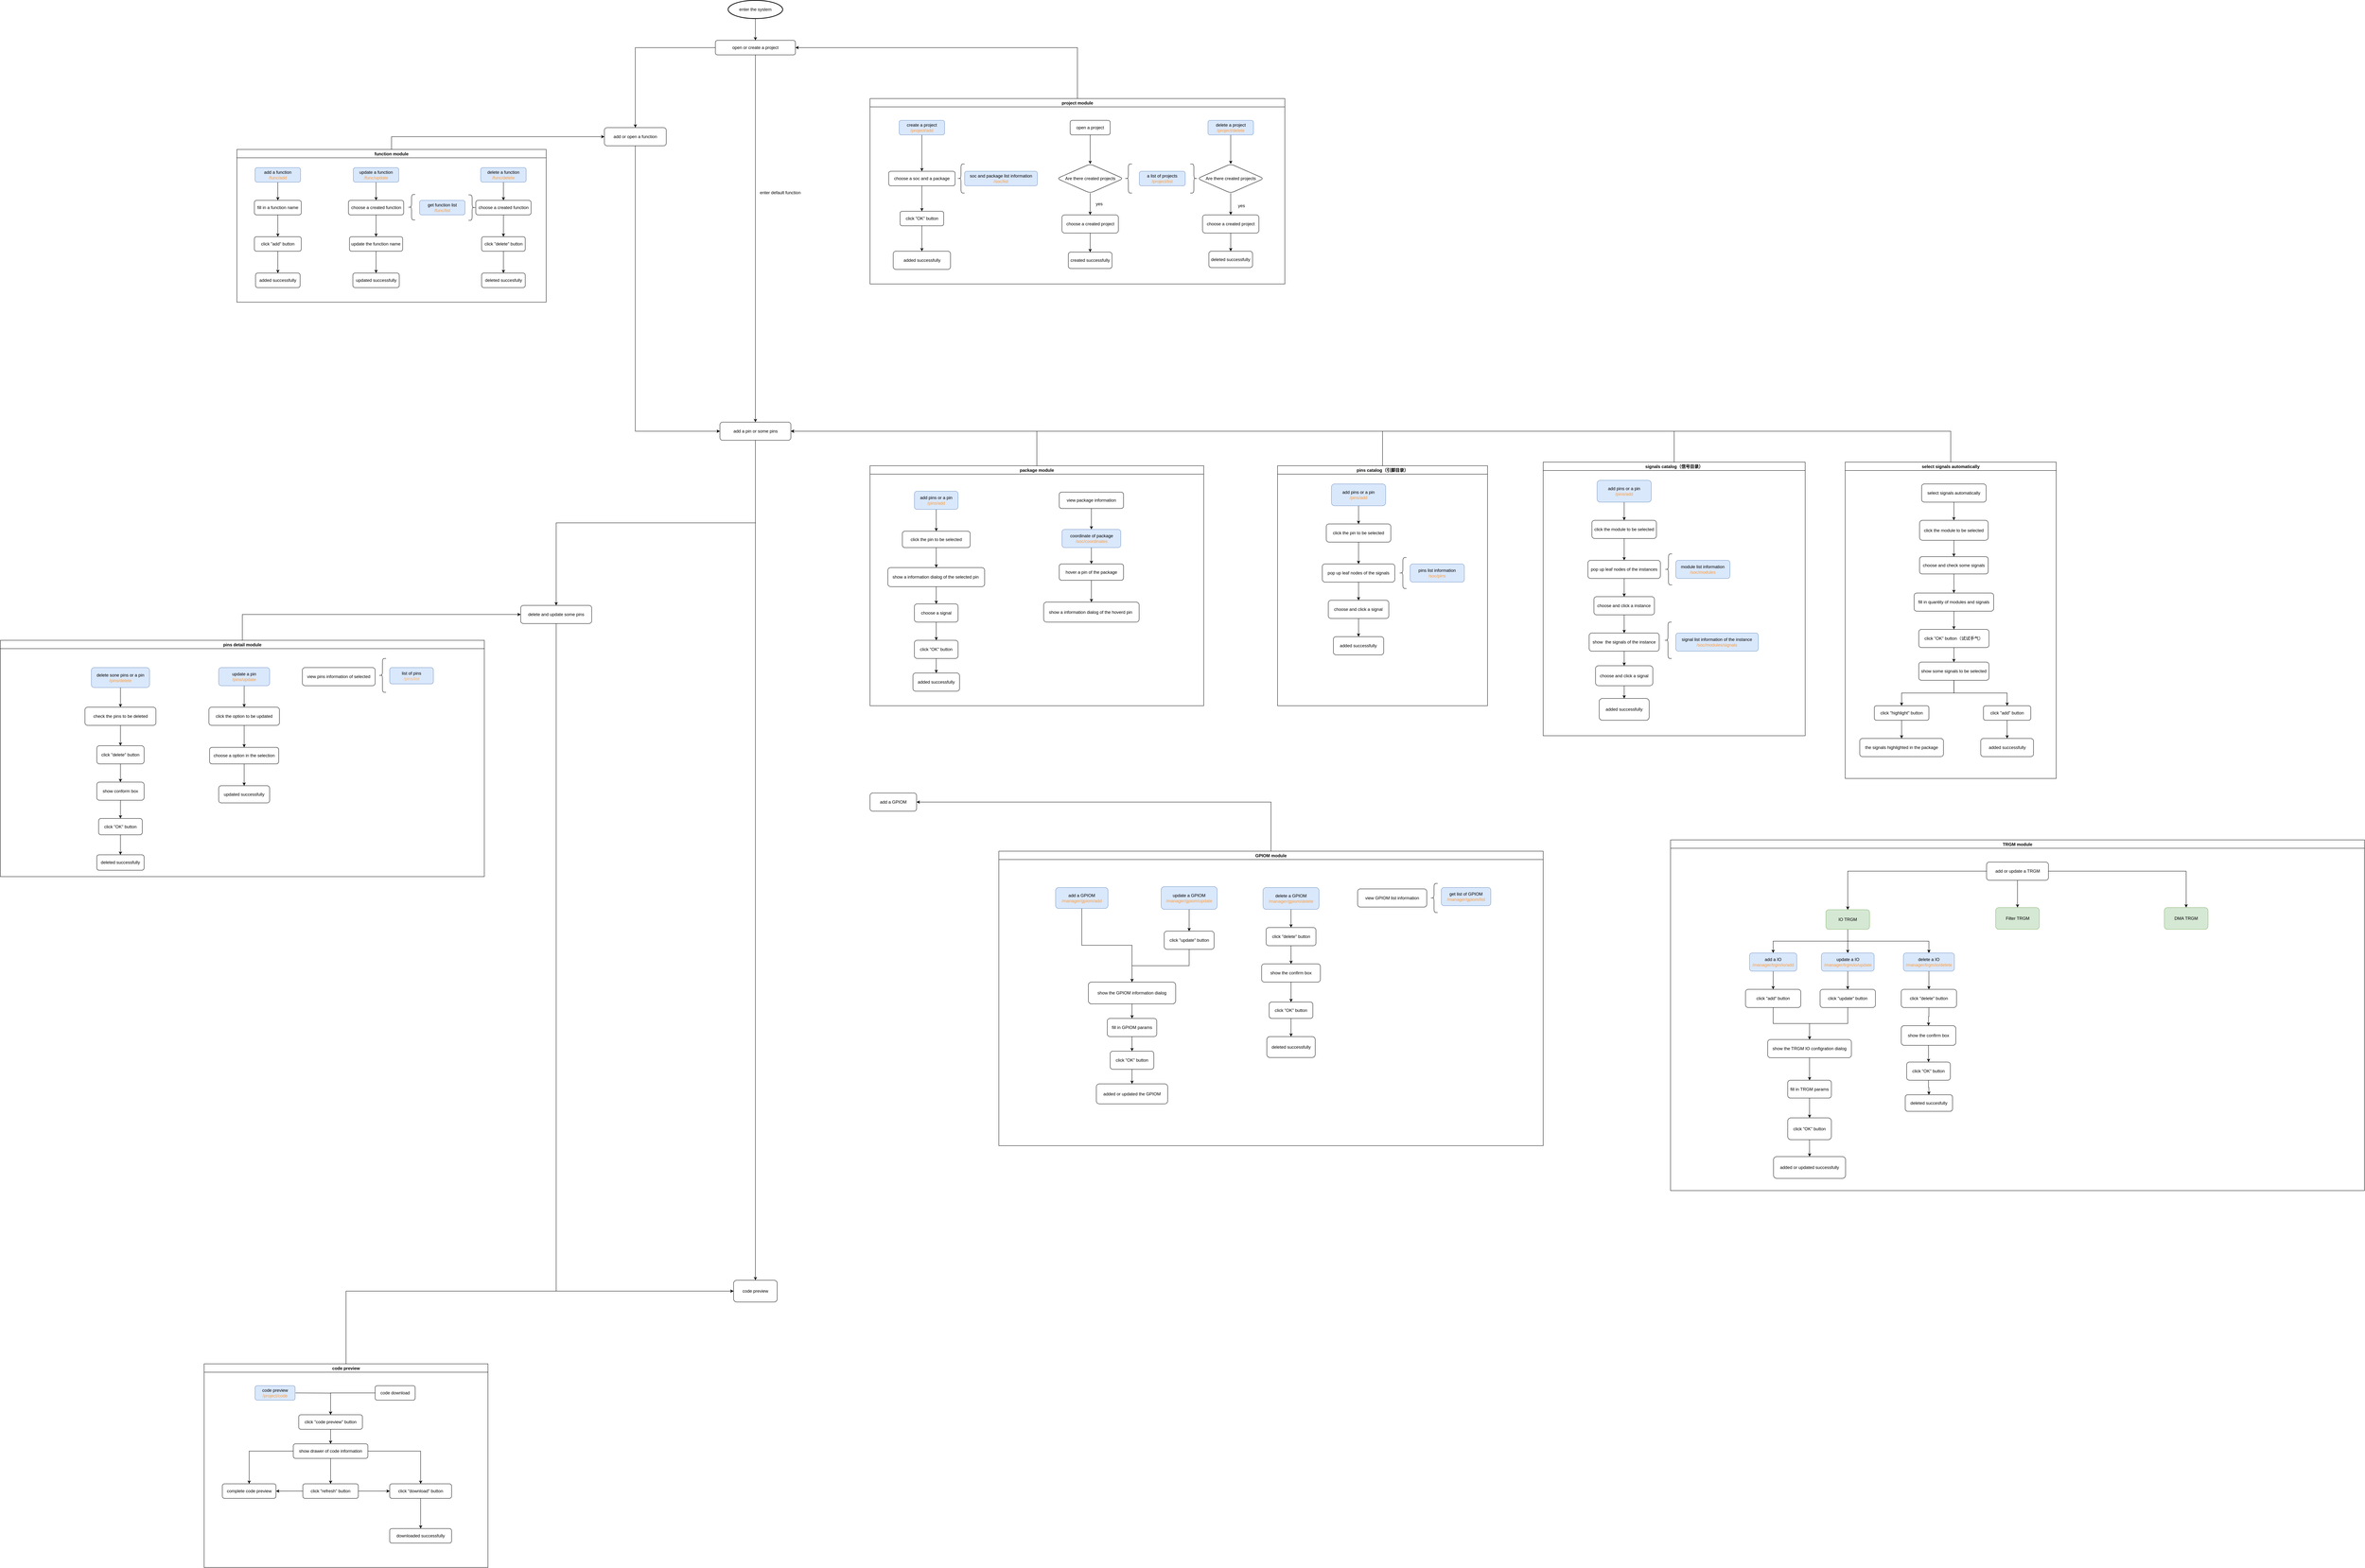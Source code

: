 <mxfile version="21.6.9" type="github">
  <diagram name="第 1 页" id="RwNHaqvqx1yM6rbf3E4Z">
    <mxGraphModel dx="4921" dy="1315" grid="1" gridSize="10" guides="1" tooltips="1" connect="1" arrows="1" fold="1" page="1" pageScale="1" pageWidth="827" pageHeight="1169" math="0" shadow="0">
      <root>
        <mxCell id="0" />
        <mxCell id="1" parent="0" />
        <mxCell id="MbABEbyhSuaw80Sl0B-3-3" style="edgeStyle=orthogonalEdgeStyle;rounded=0;orthogonalLoop=1;jettySize=auto;html=1;exitX=0.5;exitY=1;exitDx=0;exitDy=0;exitPerimeter=0;entryX=0.5;entryY=0;entryDx=0;entryDy=0;" edge="1" parent="1" source="MbABEbyhSuaw80Sl0B-3-1" target="MbABEbyhSuaw80Sl0B-3-2">
          <mxGeometry relative="1" as="geometry" />
        </mxCell>
        <mxCell id="MbABEbyhSuaw80Sl0B-3-1" value="enter the system" style="strokeWidth=2;html=1;shape=mxgraph.flowchart.start_1;whiteSpace=wrap;" vertex="1" parent="1">
          <mxGeometry x="320" y="40" width="150" height="50" as="geometry" />
        </mxCell>
        <mxCell id="MbABEbyhSuaw80Sl0B-3-42" value="" style="edgeStyle=orthogonalEdgeStyle;rounded=0;orthogonalLoop=1;jettySize=auto;html=1;" edge="1" parent="1" source="MbABEbyhSuaw80Sl0B-3-2" target="MbABEbyhSuaw80Sl0B-3-41">
          <mxGeometry relative="1" as="geometry" />
        </mxCell>
        <mxCell id="MbABEbyhSuaw80Sl0B-3-47" value="" style="edgeStyle=orthogonalEdgeStyle;rounded=0;orthogonalLoop=1;jettySize=auto;html=1;" edge="1" parent="1" source="MbABEbyhSuaw80Sl0B-3-2" target="MbABEbyhSuaw80Sl0B-3-46">
          <mxGeometry relative="1" as="geometry" />
        </mxCell>
        <mxCell id="MbABEbyhSuaw80Sl0B-3-2" value="open or create a project" style="rounded=1;whiteSpace=wrap;html=1;" vertex="1" parent="1">
          <mxGeometry x="285" y="150" width="220" height="40" as="geometry" />
        </mxCell>
        <mxCell id="MbABEbyhSuaw80Sl0B-3-161" style="edgeStyle=orthogonalEdgeStyle;rounded=0;orthogonalLoop=1;jettySize=auto;html=1;exitX=0.5;exitY=0;exitDx=0;exitDy=0;entryX=1;entryY=0.5;entryDx=0;entryDy=0;" edge="1" parent="1" source="MbABEbyhSuaw80Sl0B-3-4" target="MbABEbyhSuaw80Sl0B-3-2">
          <mxGeometry relative="1" as="geometry" />
        </mxCell>
        <mxCell id="MbABEbyhSuaw80Sl0B-3-4" value="project module" style="swimlane;" vertex="1" parent="1">
          <mxGeometry x="710" y="310" width="1140" height="510" as="geometry">
            <mxRectangle x="720" y="280" width="130" height="30" as="alternateBounds" />
          </mxGeometry>
        </mxCell>
        <mxCell id="MbABEbyhSuaw80Sl0B-3-12" style="edgeStyle=orthogonalEdgeStyle;rounded=0;orthogonalLoop=1;jettySize=auto;html=1;exitX=0.5;exitY=1;exitDx=0;exitDy=0;entryX=0.5;entryY=0;entryDx=0;entryDy=0;" edge="1" parent="MbABEbyhSuaw80Sl0B-3-4" source="MbABEbyhSuaw80Sl0B-3-6" target="MbABEbyhSuaw80Sl0B-3-11">
          <mxGeometry relative="1" as="geometry" />
        </mxCell>
        <mxCell id="MbABEbyhSuaw80Sl0B-3-6" value="create a project&lt;br&gt;&lt;font color=&quot;#ff9933&quot;&gt;/project/add&lt;/font&gt;" style="whiteSpace=wrap;html=1;fillColor=#dae8fc;strokeColor=#6c8ebf;rounded=1;" vertex="1" parent="MbABEbyhSuaw80Sl0B-3-4">
          <mxGeometry x="80" y="60" width="125" height="40" as="geometry" />
        </mxCell>
        <mxCell id="MbABEbyhSuaw80Sl0B-3-30" style="edgeStyle=orthogonalEdgeStyle;rounded=0;orthogonalLoop=1;jettySize=auto;html=1;exitX=0.5;exitY=1;exitDx=0;exitDy=0;entryX=0.5;entryY=0;entryDx=0;entryDy=0;" edge="1" parent="MbABEbyhSuaw80Sl0B-3-4" source="MbABEbyhSuaw80Sl0B-3-7" target="MbABEbyhSuaw80Sl0B-3-29">
          <mxGeometry relative="1" as="geometry" />
        </mxCell>
        <mxCell id="MbABEbyhSuaw80Sl0B-3-7" value="delete a project&lt;br&gt;&lt;font color=&quot;#ff9933&quot;&gt;/project/delete&lt;/font&gt;" style="whiteSpace=wrap;html=1;fillColor=#dae8fc;strokeColor=#6c8ebf;rounded=1;" vertex="1" parent="MbABEbyhSuaw80Sl0B-3-4">
          <mxGeometry x="928.75" y="60" width="125" height="40" as="geometry" />
        </mxCell>
        <mxCell id="MbABEbyhSuaw80Sl0B-3-21" value="" style="edgeStyle=orthogonalEdgeStyle;rounded=0;orthogonalLoop=1;jettySize=auto;html=1;" edge="1" parent="MbABEbyhSuaw80Sl0B-3-4" source="MbABEbyhSuaw80Sl0B-3-8" target="MbABEbyhSuaw80Sl0B-3-20">
          <mxGeometry relative="1" as="geometry" />
        </mxCell>
        <mxCell id="MbABEbyhSuaw80Sl0B-3-8" value="open a project" style="whiteSpace=wrap;html=1;rounded=1;" vertex="1" parent="MbABEbyhSuaw80Sl0B-3-4">
          <mxGeometry x="550" y="60" width="110" height="40" as="geometry" />
        </mxCell>
        <mxCell id="MbABEbyhSuaw80Sl0B-3-17" value="" style="edgeStyle=orthogonalEdgeStyle;rounded=0;orthogonalLoop=1;jettySize=auto;html=1;" edge="1" parent="MbABEbyhSuaw80Sl0B-3-4" source="MbABEbyhSuaw80Sl0B-3-11" target="MbABEbyhSuaw80Sl0B-3-16">
          <mxGeometry relative="1" as="geometry" />
        </mxCell>
        <mxCell id="MbABEbyhSuaw80Sl0B-3-11" value="choose a soc and a package" style="whiteSpace=wrap;html=1;rounded=1;" vertex="1" parent="MbABEbyhSuaw80Sl0B-3-4">
          <mxGeometry x="51.25" y="200" width="182.5" height="40" as="geometry" />
        </mxCell>
        <mxCell id="MbABEbyhSuaw80Sl0B-3-14" value="soc and package list information&lt;br&gt;&lt;font color=&quot;#ff9933&quot;&gt;/soc/list&lt;/font&gt;" style="whiteSpace=wrap;html=1;fillColor=#dae8fc;strokeColor=#6c8ebf;rounded=1;" vertex="1" parent="MbABEbyhSuaw80Sl0B-3-4">
          <mxGeometry x="260" y="200" width="200" height="40" as="geometry" />
        </mxCell>
        <mxCell id="MbABEbyhSuaw80Sl0B-3-19" value="" style="edgeStyle=orthogonalEdgeStyle;rounded=0;orthogonalLoop=1;jettySize=auto;html=1;" edge="1" parent="MbABEbyhSuaw80Sl0B-3-4" source="MbABEbyhSuaw80Sl0B-3-16" target="MbABEbyhSuaw80Sl0B-3-18">
          <mxGeometry relative="1" as="geometry" />
        </mxCell>
        <mxCell id="MbABEbyhSuaw80Sl0B-3-16" value="click &quot;OK&quot; button" style="whiteSpace=wrap;html=1;rounded=1;" vertex="1" parent="MbABEbyhSuaw80Sl0B-3-4">
          <mxGeometry x="82.5" y="310" width="120" height="40" as="geometry" />
        </mxCell>
        <mxCell id="MbABEbyhSuaw80Sl0B-3-18" value="added successfully" style="whiteSpace=wrap;html=1;rounded=1;" vertex="1" parent="MbABEbyhSuaw80Sl0B-3-4">
          <mxGeometry x="63.75" y="420" width="157.5" height="50" as="geometry" />
        </mxCell>
        <mxCell id="MbABEbyhSuaw80Sl0B-3-23" value="" style="edgeStyle=orthogonalEdgeStyle;rounded=0;orthogonalLoop=1;jettySize=auto;html=1;" edge="1" parent="MbABEbyhSuaw80Sl0B-3-4" source="MbABEbyhSuaw80Sl0B-3-20" target="MbABEbyhSuaw80Sl0B-3-22">
          <mxGeometry relative="1" as="geometry" />
        </mxCell>
        <mxCell id="MbABEbyhSuaw80Sl0B-3-20" value="Are there created projects" style="rhombus;whiteSpace=wrap;html=1;rounded=1;" vertex="1" parent="MbABEbyhSuaw80Sl0B-3-4">
          <mxGeometry x="513.75" y="180" width="182.5" height="80" as="geometry" />
        </mxCell>
        <mxCell id="MbABEbyhSuaw80Sl0B-3-26" value="" style="edgeStyle=orthogonalEdgeStyle;rounded=0;orthogonalLoop=1;jettySize=auto;html=1;" edge="1" parent="MbABEbyhSuaw80Sl0B-3-4" source="MbABEbyhSuaw80Sl0B-3-22" target="MbABEbyhSuaw80Sl0B-3-25">
          <mxGeometry relative="1" as="geometry" />
        </mxCell>
        <mxCell id="MbABEbyhSuaw80Sl0B-3-22" value="choose a created project" style="whiteSpace=wrap;html=1;rounded=1;" vertex="1" parent="MbABEbyhSuaw80Sl0B-3-4">
          <mxGeometry x="527.5" y="320" width="155" height="50" as="geometry" />
        </mxCell>
        <mxCell id="MbABEbyhSuaw80Sl0B-3-24" value="yes" style="text;html=1;strokeColor=none;fillColor=none;align=center;verticalAlign=middle;whiteSpace=wrap;rounded=0;" vertex="1" parent="MbABEbyhSuaw80Sl0B-3-4">
          <mxGeometry x="600" y="275" width="60" height="30" as="geometry" />
        </mxCell>
        <mxCell id="MbABEbyhSuaw80Sl0B-3-25" value="created successfully" style="whiteSpace=wrap;html=1;rounded=1;" vertex="1" parent="MbABEbyhSuaw80Sl0B-3-4">
          <mxGeometry x="545" y="422.5" width="120" height="45" as="geometry" />
        </mxCell>
        <mxCell id="MbABEbyhSuaw80Sl0B-3-32" style="edgeStyle=orthogonalEdgeStyle;rounded=0;orthogonalLoop=1;jettySize=auto;html=1;exitX=0.5;exitY=1;exitDx=0;exitDy=0;entryX=0.5;entryY=0;entryDx=0;entryDy=0;" edge="1" parent="MbABEbyhSuaw80Sl0B-3-4" source="MbABEbyhSuaw80Sl0B-3-29" target="MbABEbyhSuaw80Sl0B-3-31">
          <mxGeometry relative="1" as="geometry" />
        </mxCell>
        <mxCell id="MbABEbyhSuaw80Sl0B-3-29" value="Are there created projects" style="rhombus;whiteSpace=wrap;html=1;rounded=1;" vertex="1" parent="MbABEbyhSuaw80Sl0B-3-4">
          <mxGeometry x="900" y="180" width="182.5" height="80" as="geometry" />
        </mxCell>
        <mxCell id="MbABEbyhSuaw80Sl0B-3-34" style="edgeStyle=orthogonalEdgeStyle;rounded=0;orthogonalLoop=1;jettySize=auto;html=1;exitX=0.5;exitY=1;exitDx=0;exitDy=0;entryX=0.5;entryY=0;entryDx=0;entryDy=0;" edge="1" parent="MbABEbyhSuaw80Sl0B-3-4" source="MbABEbyhSuaw80Sl0B-3-31" target="MbABEbyhSuaw80Sl0B-3-33">
          <mxGeometry relative="1" as="geometry" />
        </mxCell>
        <mxCell id="MbABEbyhSuaw80Sl0B-3-31" value="choose a created project" style="whiteSpace=wrap;html=1;rounded=1;" vertex="1" parent="MbABEbyhSuaw80Sl0B-3-4">
          <mxGeometry x="913.75" y="320" width="155" height="50" as="geometry" />
        </mxCell>
        <mxCell id="MbABEbyhSuaw80Sl0B-3-33" value="deleted successfully" style="whiteSpace=wrap;html=1;rounded=1;" vertex="1" parent="MbABEbyhSuaw80Sl0B-3-4">
          <mxGeometry x="931.25" y="420" width="120" height="45" as="geometry" />
        </mxCell>
        <mxCell id="MbABEbyhSuaw80Sl0B-3-35" value="a list of projects&lt;br&gt;&lt;font color=&quot;#ff9933&quot;&gt;/project/list&lt;/font&gt;" style="whiteSpace=wrap;html=1;fillColor=#dae8fc;strokeColor=#6c8ebf;rounded=1;" vertex="1" parent="MbABEbyhSuaw80Sl0B-3-4">
          <mxGeometry x="740" y="200" width="126.25" height="40" as="geometry" />
        </mxCell>
        <mxCell id="MbABEbyhSuaw80Sl0B-3-38" value="" style="shape=curlyBracket;whiteSpace=wrap;html=1;rounded=1;labelPosition=left;verticalLabelPosition=middle;align=right;verticalAlign=middle;size=0.5;" vertex="1" parent="MbABEbyhSuaw80Sl0B-3-4">
          <mxGeometry x="240" y="180" width="20" height="80" as="geometry" />
        </mxCell>
        <mxCell id="MbABEbyhSuaw80Sl0B-3-39" value="" style="shape=curlyBracket;whiteSpace=wrap;html=1;rounded=1;labelPosition=left;verticalLabelPosition=middle;align=right;verticalAlign=middle;size=0.5;" vertex="1" parent="MbABEbyhSuaw80Sl0B-3-4">
          <mxGeometry x="700" y="180" width="20" height="80" as="geometry" />
        </mxCell>
        <mxCell id="MbABEbyhSuaw80Sl0B-3-40" value="" style="shape=curlyBracket;whiteSpace=wrap;html=1;rounded=1;flipH=1;labelPosition=right;verticalLabelPosition=middle;align=left;verticalAlign=middle;" vertex="1" parent="MbABEbyhSuaw80Sl0B-3-4">
          <mxGeometry x="880" y="180" width="20" height="80" as="geometry" />
        </mxCell>
        <mxCell id="MbABEbyhSuaw80Sl0B-3-45" value="yes" style="text;html=1;strokeColor=none;fillColor=none;align=center;verticalAlign=middle;whiteSpace=wrap;rounded=0;" vertex="1" parent="MbABEbyhSuaw80Sl0B-3-4">
          <mxGeometry x="991.25" y="280" width="60" height="30" as="geometry" />
        </mxCell>
        <mxCell id="MbABEbyhSuaw80Sl0B-3-135" value="" style="edgeStyle=orthogonalEdgeStyle;rounded=0;orthogonalLoop=1;jettySize=auto;html=1;" edge="1" parent="1" source="MbABEbyhSuaw80Sl0B-3-41" target="MbABEbyhSuaw80Sl0B-3-134">
          <mxGeometry relative="1" as="geometry" />
        </mxCell>
        <mxCell id="MbABEbyhSuaw80Sl0B-3-166" style="edgeStyle=orthogonalEdgeStyle;rounded=0;orthogonalLoop=1;jettySize=auto;html=1;exitX=0.5;exitY=1;exitDx=0;exitDy=0;entryX=0.5;entryY=0;entryDx=0;entryDy=0;" edge="1" parent="1" source="MbABEbyhSuaw80Sl0B-3-41" target="MbABEbyhSuaw80Sl0B-3-163">
          <mxGeometry relative="1" as="geometry" />
        </mxCell>
        <mxCell id="MbABEbyhSuaw80Sl0B-3-41" value="add a pin or some pins" style="whiteSpace=wrap;html=1;rounded=1;" vertex="1" parent="1">
          <mxGeometry x="297.5" y="1200" width="195" height="50" as="geometry" />
        </mxCell>
        <mxCell id="MbABEbyhSuaw80Sl0B-3-44" value="enter default function" style="text;html=1;strokeColor=none;fillColor=none;align=center;verticalAlign=middle;whiteSpace=wrap;rounded=0;" vertex="1" parent="1">
          <mxGeometry x="390" y="554" width="147" height="30" as="geometry" />
        </mxCell>
        <mxCell id="MbABEbyhSuaw80Sl0B-3-48" style="edgeStyle=orthogonalEdgeStyle;rounded=0;orthogonalLoop=1;jettySize=auto;html=1;exitX=0.5;exitY=1;exitDx=0;exitDy=0;entryX=0;entryY=0.5;entryDx=0;entryDy=0;" edge="1" parent="1" source="MbABEbyhSuaw80Sl0B-3-46" target="MbABEbyhSuaw80Sl0B-3-41">
          <mxGeometry relative="1" as="geometry" />
        </mxCell>
        <mxCell id="MbABEbyhSuaw80Sl0B-3-46" value="add or open a function" style="whiteSpace=wrap;html=1;rounded=1;" vertex="1" parent="1">
          <mxGeometry x="-20" y="390" width="170" height="50" as="geometry" />
        </mxCell>
        <mxCell id="MbABEbyhSuaw80Sl0B-3-160" style="edgeStyle=orthogonalEdgeStyle;rounded=0;orthogonalLoop=1;jettySize=auto;html=1;exitX=0.5;exitY=0;exitDx=0;exitDy=0;entryX=0;entryY=0.5;entryDx=0;entryDy=0;" edge="1" parent="1" source="MbABEbyhSuaw80Sl0B-3-49" target="MbABEbyhSuaw80Sl0B-3-46">
          <mxGeometry relative="1" as="geometry" />
        </mxCell>
        <mxCell id="MbABEbyhSuaw80Sl0B-3-49" value="function module" style="swimlane;" vertex="1" parent="1">
          <mxGeometry x="-1030" y="450" width="850" height="420" as="geometry" />
        </mxCell>
        <mxCell id="MbABEbyhSuaw80Sl0B-3-51" value="get function list&lt;br&gt;&lt;font color=&quot;#ff9933&quot;&gt;/func/list&lt;/font&gt;" style="whiteSpace=wrap;html=1;fillColor=#dae8fc;strokeColor=#6c8ebf;rounded=1;" vertex="1" parent="MbABEbyhSuaw80Sl0B-3-49">
          <mxGeometry x="502" y="140" width="125" height="40" as="geometry" />
        </mxCell>
        <mxCell id="MbABEbyhSuaw80Sl0B-3-57" style="edgeStyle=orthogonalEdgeStyle;rounded=0;orthogonalLoop=1;jettySize=auto;html=1;exitX=0.5;exitY=1;exitDx=0;exitDy=0;entryX=0.5;entryY=0;entryDx=0;entryDy=0;" edge="1" parent="MbABEbyhSuaw80Sl0B-3-49" source="MbABEbyhSuaw80Sl0B-3-52" target="MbABEbyhSuaw80Sl0B-3-56">
          <mxGeometry relative="1" as="geometry" />
        </mxCell>
        <mxCell id="MbABEbyhSuaw80Sl0B-3-52" value="add a function&lt;br&gt;&lt;font color=&quot;#ff9933&quot;&gt;/func/add&lt;/font&gt;" style="whiteSpace=wrap;html=1;fillColor=#dae8fc;strokeColor=#6c8ebf;rounded=1;" vertex="1" parent="MbABEbyhSuaw80Sl0B-3-49">
          <mxGeometry x="50" y="50" width="125" height="40" as="geometry" />
        </mxCell>
        <mxCell id="MbABEbyhSuaw80Sl0B-3-63" style="edgeStyle=orthogonalEdgeStyle;rounded=0;orthogonalLoop=1;jettySize=auto;html=1;exitX=0.5;exitY=1;exitDx=0;exitDy=0;" edge="1" parent="MbABEbyhSuaw80Sl0B-3-49" source="MbABEbyhSuaw80Sl0B-3-53" target="MbABEbyhSuaw80Sl0B-3-62">
          <mxGeometry relative="1" as="geometry" />
        </mxCell>
        <mxCell id="MbABEbyhSuaw80Sl0B-3-53" value="update a function&lt;br&gt;&lt;font color=&quot;#ff9933&quot;&gt;/func/update&lt;/font&gt;" style="whiteSpace=wrap;html=1;fillColor=#dae8fc;strokeColor=#6c8ebf;rounded=1;" vertex="1" parent="MbABEbyhSuaw80Sl0B-3-49">
          <mxGeometry x="320" y="50" width="125" height="40" as="geometry" />
        </mxCell>
        <mxCell id="MbABEbyhSuaw80Sl0B-3-69" style="edgeStyle=orthogonalEdgeStyle;rounded=0;orthogonalLoop=1;jettySize=auto;html=1;exitX=0.5;exitY=1;exitDx=0;exitDy=0;entryX=0.5;entryY=0;entryDx=0;entryDy=0;" edge="1" parent="MbABEbyhSuaw80Sl0B-3-49" source="MbABEbyhSuaw80Sl0B-3-54" target="MbABEbyhSuaw80Sl0B-3-68">
          <mxGeometry relative="1" as="geometry" />
        </mxCell>
        <mxCell id="MbABEbyhSuaw80Sl0B-3-54" value="delete a function&lt;br&gt;&lt;font color=&quot;#ff9933&quot;&gt;/func/delete&lt;/font&gt;" style="whiteSpace=wrap;html=1;fillColor=#dae8fc;strokeColor=#6c8ebf;rounded=1;" vertex="1" parent="MbABEbyhSuaw80Sl0B-3-49">
          <mxGeometry x="670" y="50" width="125" height="40" as="geometry" />
        </mxCell>
        <mxCell id="MbABEbyhSuaw80Sl0B-3-60" value="" style="edgeStyle=orthogonalEdgeStyle;rounded=0;orthogonalLoop=1;jettySize=auto;html=1;" edge="1" parent="MbABEbyhSuaw80Sl0B-3-49" source="MbABEbyhSuaw80Sl0B-3-55" target="MbABEbyhSuaw80Sl0B-3-59">
          <mxGeometry relative="1" as="geometry" />
        </mxCell>
        <mxCell id="MbABEbyhSuaw80Sl0B-3-55" value="click &quot;add&quot; button" style="whiteSpace=wrap;html=1;rounded=1;" vertex="1" parent="MbABEbyhSuaw80Sl0B-3-49">
          <mxGeometry x="48.13" y="240" width="128.75" height="40" as="geometry" />
        </mxCell>
        <mxCell id="MbABEbyhSuaw80Sl0B-3-58" style="edgeStyle=orthogonalEdgeStyle;rounded=0;orthogonalLoop=1;jettySize=auto;html=1;exitX=0.5;exitY=1;exitDx=0;exitDy=0;entryX=0.5;entryY=0;entryDx=0;entryDy=0;" edge="1" parent="MbABEbyhSuaw80Sl0B-3-49" source="MbABEbyhSuaw80Sl0B-3-56" target="MbABEbyhSuaw80Sl0B-3-55">
          <mxGeometry relative="1" as="geometry" />
        </mxCell>
        <mxCell id="MbABEbyhSuaw80Sl0B-3-56" value="fill in a function name" style="whiteSpace=wrap;html=1;rounded=1;" vertex="1" parent="MbABEbyhSuaw80Sl0B-3-49">
          <mxGeometry x="48.13" y="140" width="128.75" height="40" as="geometry" />
        </mxCell>
        <mxCell id="MbABEbyhSuaw80Sl0B-3-59" value="added successfully" style="whiteSpace=wrap;html=1;rounded=1;" vertex="1" parent="MbABEbyhSuaw80Sl0B-3-49">
          <mxGeometry x="51.25" y="340" width="122.5" height="40" as="geometry" />
        </mxCell>
        <mxCell id="MbABEbyhSuaw80Sl0B-3-65" value="" style="edgeStyle=orthogonalEdgeStyle;rounded=0;orthogonalLoop=1;jettySize=auto;html=1;" edge="1" parent="MbABEbyhSuaw80Sl0B-3-49" source="MbABEbyhSuaw80Sl0B-3-62" target="MbABEbyhSuaw80Sl0B-3-64">
          <mxGeometry relative="1" as="geometry" />
        </mxCell>
        <mxCell id="MbABEbyhSuaw80Sl0B-3-62" value="choose a created function" style="whiteSpace=wrap;html=1;rounded=1;" vertex="1" parent="MbABEbyhSuaw80Sl0B-3-49">
          <mxGeometry x="306.57" y="140" width="151.87" height="40" as="geometry" />
        </mxCell>
        <mxCell id="MbABEbyhSuaw80Sl0B-3-67" value="" style="edgeStyle=orthogonalEdgeStyle;rounded=0;orthogonalLoop=1;jettySize=auto;html=1;" edge="1" parent="MbABEbyhSuaw80Sl0B-3-49" source="MbABEbyhSuaw80Sl0B-3-64" target="MbABEbyhSuaw80Sl0B-3-66">
          <mxGeometry relative="1" as="geometry" />
        </mxCell>
        <mxCell id="MbABEbyhSuaw80Sl0B-3-64" value="update the function name" style="whiteSpace=wrap;html=1;rounded=1;" vertex="1" parent="MbABEbyhSuaw80Sl0B-3-49">
          <mxGeometry x="309.38" y="240" width="146.25" height="40" as="geometry" />
        </mxCell>
        <mxCell id="MbABEbyhSuaw80Sl0B-3-66" value="updated successfully" style="whiteSpace=wrap;html=1;rounded=1;" vertex="1" parent="MbABEbyhSuaw80Sl0B-3-49">
          <mxGeometry x="318.75" y="340" width="127.5" height="40" as="geometry" />
        </mxCell>
        <mxCell id="MbABEbyhSuaw80Sl0B-3-71" value="" style="edgeStyle=orthogonalEdgeStyle;rounded=0;orthogonalLoop=1;jettySize=auto;html=1;" edge="1" parent="MbABEbyhSuaw80Sl0B-3-49" source="MbABEbyhSuaw80Sl0B-3-68" target="MbABEbyhSuaw80Sl0B-3-70">
          <mxGeometry relative="1" as="geometry" />
        </mxCell>
        <mxCell id="MbABEbyhSuaw80Sl0B-3-68" value="choose a created function" style="whiteSpace=wrap;html=1;rounded=1;" vertex="1" parent="MbABEbyhSuaw80Sl0B-3-49">
          <mxGeometry x="656.57" y="140" width="151.87" height="40" as="geometry" />
        </mxCell>
        <mxCell id="MbABEbyhSuaw80Sl0B-3-73" value="" style="edgeStyle=orthogonalEdgeStyle;rounded=0;orthogonalLoop=1;jettySize=auto;html=1;" edge="1" parent="MbABEbyhSuaw80Sl0B-3-49" source="MbABEbyhSuaw80Sl0B-3-70" target="MbABEbyhSuaw80Sl0B-3-72">
          <mxGeometry relative="1" as="geometry" />
        </mxCell>
        <mxCell id="MbABEbyhSuaw80Sl0B-3-70" value="click &quot;delete&quot; button" style="whiteSpace=wrap;html=1;rounded=1;" vertex="1" parent="MbABEbyhSuaw80Sl0B-3-49">
          <mxGeometry x="672.5" y="240" width="120" height="40" as="geometry" />
        </mxCell>
        <mxCell id="MbABEbyhSuaw80Sl0B-3-72" value="deleted succesfully" style="whiteSpace=wrap;html=1;rounded=1;" vertex="1" parent="MbABEbyhSuaw80Sl0B-3-49">
          <mxGeometry x="672.5" y="340" width="120" height="40" as="geometry" />
        </mxCell>
        <mxCell id="MbABEbyhSuaw80Sl0B-3-74" value="" style="shape=curlyBracket;whiteSpace=wrap;html=1;rounded=1;labelPosition=left;verticalLabelPosition=middle;align=right;verticalAlign=middle;size=0.5;" vertex="1" parent="MbABEbyhSuaw80Sl0B-3-49">
          <mxGeometry x="470" y="124" width="20" height="70" as="geometry" />
        </mxCell>
        <mxCell id="MbABEbyhSuaw80Sl0B-3-75" value="" style="shape=curlyBracket;whiteSpace=wrap;html=1;rounded=1;flipH=1;labelPosition=right;verticalLabelPosition=middle;align=left;verticalAlign=middle;" vertex="1" parent="MbABEbyhSuaw80Sl0B-3-49">
          <mxGeometry x="636.5" y="125" width="20" height="70" as="geometry" />
        </mxCell>
        <mxCell id="MbABEbyhSuaw80Sl0B-3-157" style="edgeStyle=orthogonalEdgeStyle;rounded=0;orthogonalLoop=1;jettySize=auto;html=1;exitX=0.5;exitY=0;exitDx=0;exitDy=0;entryX=1;entryY=0.5;entryDx=0;entryDy=0;" edge="1" parent="1" source="MbABEbyhSuaw80Sl0B-3-76" target="MbABEbyhSuaw80Sl0B-3-41">
          <mxGeometry relative="1" as="geometry" />
        </mxCell>
        <mxCell id="MbABEbyhSuaw80Sl0B-3-76" value="package module" style="swimlane;" vertex="1" parent="1">
          <mxGeometry x="710" y="1320" width="917" height="660" as="geometry" />
        </mxCell>
        <mxCell id="MbABEbyhSuaw80Sl0B-3-80" style="edgeStyle=orthogonalEdgeStyle;rounded=0;orthogonalLoop=1;jettySize=auto;html=1;exitX=0.5;exitY=1;exitDx=0;exitDy=0;entryX=0.5;entryY=0;entryDx=0;entryDy=0;" edge="1" parent="MbABEbyhSuaw80Sl0B-3-76" source="MbABEbyhSuaw80Sl0B-3-77" target="MbABEbyhSuaw80Sl0B-3-79">
          <mxGeometry relative="1" as="geometry" />
        </mxCell>
        <mxCell id="MbABEbyhSuaw80Sl0B-3-77" value="add pins or a pin&lt;br style=&quot;border-color: var(--border-color);&quot;&gt;&lt;font style=&quot;border-color: var(--border-color);&quot; color=&quot;#ff9933&quot;&gt;/pins/add&lt;/font&gt;" style="whiteSpace=wrap;html=1;rounded=1;fillColor=#dae8fc;strokeColor=#6c8ebf;" vertex="1" parent="MbABEbyhSuaw80Sl0B-3-76">
          <mxGeometry x="122" y="70" width="120" height="50" as="geometry" />
        </mxCell>
        <mxCell id="MbABEbyhSuaw80Sl0B-3-92" style="edgeStyle=orthogonalEdgeStyle;rounded=0;orthogonalLoop=1;jettySize=auto;html=1;exitX=0.5;exitY=1;exitDx=0;exitDy=0;entryX=0.5;entryY=0;entryDx=0;entryDy=0;" edge="1" parent="MbABEbyhSuaw80Sl0B-3-76" source="MbABEbyhSuaw80Sl0B-3-78" target="MbABEbyhSuaw80Sl0B-3-91">
          <mxGeometry relative="1" as="geometry" />
        </mxCell>
        <mxCell id="MbABEbyhSuaw80Sl0B-3-78" value="view package information" style="whiteSpace=wrap;html=1;rounded=1;" vertex="1" parent="MbABEbyhSuaw80Sl0B-3-76">
          <mxGeometry x="520" y="72.5" width="176.75" height="45" as="geometry" />
        </mxCell>
        <mxCell id="MbABEbyhSuaw80Sl0B-3-82" value="" style="edgeStyle=orthogonalEdgeStyle;rounded=0;orthogonalLoop=1;jettySize=auto;html=1;" edge="1" parent="MbABEbyhSuaw80Sl0B-3-76" source="MbABEbyhSuaw80Sl0B-3-79" target="MbABEbyhSuaw80Sl0B-3-81">
          <mxGeometry relative="1" as="geometry" />
        </mxCell>
        <mxCell id="MbABEbyhSuaw80Sl0B-3-79" value="click the pin to be selected" style="whiteSpace=wrap;html=1;rounded=1;" vertex="1" parent="MbABEbyhSuaw80Sl0B-3-76">
          <mxGeometry x="88.9" y="180" width="186.19" height="45" as="geometry" />
        </mxCell>
        <mxCell id="MbABEbyhSuaw80Sl0B-3-84" value="" style="edgeStyle=orthogonalEdgeStyle;rounded=0;orthogonalLoop=1;jettySize=auto;html=1;" edge="1" parent="MbABEbyhSuaw80Sl0B-3-76" source="MbABEbyhSuaw80Sl0B-3-81" target="MbABEbyhSuaw80Sl0B-3-83">
          <mxGeometry relative="1" as="geometry" />
        </mxCell>
        <mxCell id="MbABEbyhSuaw80Sl0B-3-81" value="show a information dialog of the selected pin&amp;nbsp;" style="whiteSpace=wrap;html=1;rounded=1;" vertex="1" parent="MbABEbyhSuaw80Sl0B-3-76">
          <mxGeometry x="48.99" y="280" width="266" height="52.5" as="geometry" />
        </mxCell>
        <mxCell id="MbABEbyhSuaw80Sl0B-3-86" value="" style="edgeStyle=orthogonalEdgeStyle;rounded=0;orthogonalLoop=1;jettySize=auto;html=1;" edge="1" parent="MbABEbyhSuaw80Sl0B-3-76" source="MbABEbyhSuaw80Sl0B-3-83" target="MbABEbyhSuaw80Sl0B-3-85">
          <mxGeometry relative="1" as="geometry" />
        </mxCell>
        <mxCell id="MbABEbyhSuaw80Sl0B-3-83" value="choose a signal" style="whiteSpace=wrap;html=1;rounded=1;" vertex="1" parent="MbABEbyhSuaw80Sl0B-3-76">
          <mxGeometry x="122" y="380" width="120" height="50" as="geometry" />
        </mxCell>
        <mxCell id="MbABEbyhSuaw80Sl0B-3-88" value="" style="edgeStyle=orthogonalEdgeStyle;rounded=0;orthogonalLoop=1;jettySize=auto;html=1;" edge="1" parent="MbABEbyhSuaw80Sl0B-3-76" source="MbABEbyhSuaw80Sl0B-3-85" target="MbABEbyhSuaw80Sl0B-3-87">
          <mxGeometry relative="1" as="geometry" />
        </mxCell>
        <mxCell id="MbABEbyhSuaw80Sl0B-3-85" value="click &quot;OK&quot; button" style="whiteSpace=wrap;html=1;rounded=1;" vertex="1" parent="MbABEbyhSuaw80Sl0B-3-76">
          <mxGeometry x="122" y="480" width="120" height="50" as="geometry" />
        </mxCell>
        <mxCell id="MbABEbyhSuaw80Sl0B-3-87" value="added successfully" style="whiteSpace=wrap;html=1;rounded=1;" vertex="1" parent="MbABEbyhSuaw80Sl0B-3-76">
          <mxGeometry x="118" y="570" width="128" height="50" as="geometry" />
        </mxCell>
        <mxCell id="MbABEbyhSuaw80Sl0B-3-94" style="edgeStyle=orthogonalEdgeStyle;rounded=0;orthogonalLoop=1;jettySize=auto;html=1;exitX=0.5;exitY=1;exitDx=0;exitDy=0;entryX=0.5;entryY=0;entryDx=0;entryDy=0;" edge="1" parent="MbABEbyhSuaw80Sl0B-3-76" source="MbABEbyhSuaw80Sl0B-3-91" target="MbABEbyhSuaw80Sl0B-3-93">
          <mxGeometry relative="1" as="geometry" />
        </mxCell>
        <mxCell id="MbABEbyhSuaw80Sl0B-3-91" value="coordinate of package&lt;br style=&quot;border-color: var(--border-color);&quot;&gt;&lt;font style=&quot;border-color: var(--border-color);&quot; color=&quot;#ff9933&quot;&gt;/soc/coordinates&lt;/font&gt;" style="whiteSpace=wrap;html=1;rounded=1;fillColor=#dae8fc;strokeColor=#6c8ebf;" vertex="1" parent="MbABEbyhSuaw80Sl0B-3-76">
          <mxGeometry x="527.56" y="175" width="161.62" height="50" as="geometry" />
        </mxCell>
        <mxCell id="MbABEbyhSuaw80Sl0B-3-96" value="" style="edgeStyle=orthogonalEdgeStyle;rounded=0;orthogonalLoop=1;jettySize=auto;html=1;" edge="1" parent="MbABEbyhSuaw80Sl0B-3-76" source="MbABEbyhSuaw80Sl0B-3-93" target="MbABEbyhSuaw80Sl0B-3-95">
          <mxGeometry relative="1" as="geometry" />
        </mxCell>
        <mxCell id="MbABEbyhSuaw80Sl0B-3-93" value="hover a pin of the package" style="whiteSpace=wrap;html=1;rounded=1;" vertex="1" parent="MbABEbyhSuaw80Sl0B-3-76">
          <mxGeometry x="519.99" y="270" width="176.75" height="45" as="geometry" />
        </mxCell>
        <mxCell id="MbABEbyhSuaw80Sl0B-3-95" value="show a information dialog of the hoverd pin&amp;nbsp;" style="whiteSpace=wrap;html=1;rounded=1;" vertex="1" parent="MbABEbyhSuaw80Sl0B-3-76">
          <mxGeometry x="477.16" y="375" width="262.44" height="55" as="geometry" />
        </mxCell>
        <mxCell id="MbABEbyhSuaw80Sl0B-3-159" style="edgeStyle=orthogonalEdgeStyle;rounded=0;orthogonalLoop=1;jettySize=auto;html=1;exitX=0.5;exitY=0;exitDx=0;exitDy=0;entryX=1;entryY=0.5;entryDx=0;entryDy=0;" edge="1" parent="1" source="MbABEbyhSuaw80Sl0B-3-97" target="MbABEbyhSuaw80Sl0B-3-41">
          <mxGeometry relative="1" as="geometry" />
        </mxCell>
        <mxCell id="MbABEbyhSuaw80Sl0B-3-97" value="pins catalog（引脚目录）" style="swimlane;" vertex="1" parent="1">
          <mxGeometry x="1830" y="1320" width="577" height="660" as="geometry" />
        </mxCell>
        <mxCell id="MbABEbyhSuaw80Sl0B-3-100" style="edgeStyle=orthogonalEdgeStyle;rounded=0;orthogonalLoop=1;jettySize=auto;html=1;exitX=0.5;exitY=1;exitDx=0;exitDy=0;entryX=0.5;entryY=0;entryDx=0;entryDy=0;" edge="1" parent="MbABEbyhSuaw80Sl0B-3-97" source="MbABEbyhSuaw80Sl0B-3-98" target="MbABEbyhSuaw80Sl0B-3-99">
          <mxGeometry relative="1" as="geometry" />
        </mxCell>
        <mxCell id="MbABEbyhSuaw80Sl0B-3-98" value="add pins or a pin&lt;br style=&quot;border-color: var(--border-color);&quot;&gt;&lt;font style=&quot;border-color: var(--border-color);&quot; color=&quot;#ff9933&quot;&gt;/pins/add&lt;/font&gt;" style="whiteSpace=wrap;html=1;rounded=1;fillColor=#dae8fc;strokeColor=#6c8ebf;" vertex="1" parent="MbABEbyhSuaw80Sl0B-3-97">
          <mxGeometry x="148.06" y="50" width="149" height="60" as="geometry" />
        </mxCell>
        <mxCell id="MbABEbyhSuaw80Sl0B-3-102" value="" style="edgeStyle=orthogonalEdgeStyle;rounded=0;orthogonalLoop=1;jettySize=auto;html=1;" edge="1" parent="MbABEbyhSuaw80Sl0B-3-97" source="MbABEbyhSuaw80Sl0B-3-99" target="MbABEbyhSuaw80Sl0B-3-101">
          <mxGeometry relative="1" as="geometry" />
        </mxCell>
        <mxCell id="MbABEbyhSuaw80Sl0B-3-99" value="click the pin to be selected" style="whiteSpace=wrap;html=1;rounded=1;" vertex="1" parent="MbABEbyhSuaw80Sl0B-3-97">
          <mxGeometry x="133.89" y="160" width="177.34" height="50" as="geometry" />
        </mxCell>
        <mxCell id="MbABEbyhSuaw80Sl0B-3-104" value="" style="edgeStyle=orthogonalEdgeStyle;rounded=0;orthogonalLoop=1;jettySize=auto;html=1;" edge="1" parent="MbABEbyhSuaw80Sl0B-3-97" source="MbABEbyhSuaw80Sl0B-3-101" target="MbABEbyhSuaw80Sl0B-3-103">
          <mxGeometry relative="1" as="geometry" />
        </mxCell>
        <mxCell id="MbABEbyhSuaw80Sl0B-3-101" value="pop up leaf nodes of the signals" style="whiteSpace=wrap;html=1;rounded=1;" vertex="1" parent="MbABEbyhSuaw80Sl0B-3-97">
          <mxGeometry x="123" y="270" width="199.12" height="50" as="geometry" />
        </mxCell>
        <mxCell id="MbABEbyhSuaw80Sl0B-3-106" value="" style="edgeStyle=orthogonalEdgeStyle;rounded=0;orthogonalLoop=1;jettySize=auto;html=1;" edge="1" parent="MbABEbyhSuaw80Sl0B-3-97" source="MbABEbyhSuaw80Sl0B-3-103" target="MbABEbyhSuaw80Sl0B-3-105">
          <mxGeometry relative="1" as="geometry" />
        </mxCell>
        <mxCell id="MbABEbyhSuaw80Sl0B-3-103" value="choose and click a signal" style="whiteSpace=wrap;html=1;rounded=1;" vertex="1" parent="MbABEbyhSuaw80Sl0B-3-97">
          <mxGeometry x="139.44" y="370" width="166.25" height="50" as="geometry" />
        </mxCell>
        <mxCell id="MbABEbyhSuaw80Sl0B-3-105" value="added successfully" style="whiteSpace=wrap;html=1;rounded=1;" vertex="1" parent="MbABEbyhSuaw80Sl0B-3-97">
          <mxGeometry x="153.43" y="470" width="138.26" height="50" as="geometry" />
        </mxCell>
        <mxCell id="MbABEbyhSuaw80Sl0B-3-107" value="pins list information&lt;br style=&quot;border-color: var(--border-color);&quot;&gt;&lt;font style=&quot;border-color: var(--border-color);&quot; color=&quot;#ff9933&quot;&gt;/soc/pins&lt;/font&gt;" style="whiteSpace=wrap;html=1;rounded=1;fillColor=#dae8fc;strokeColor=#6c8ebf;" vertex="1" parent="MbABEbyhSuaw80Sl0B-3-97">
          <mxGeometry x="364.31" y="270" width="149" height="50" as="geometry" />
        </mxCell>
        <mxCell id="MbABEbyhSuaw80Sl0B-3-108" value="" style="shape=curlyBracket;whiteSpace=wrap;html=1;rounded=1;labelPosition=left;verticalLabelPosition=middle;align=right;verticalAlign=middle;" vertex="1" parent="MbABEbyhSuaw80Sl0B-3-97">
          <mxGeometry x="334.31" y="252.5" width="20" height="85" as="geometry" />
        </mxCell>
        <mxCell id="MbABEbyhSuaw80Sl0B-3-158" style="edgeStyle=orthogonalEdgeStyle;rounded=0;orthogonalLoop=1;jettySize=auto;html=1;exitX=0.5;exitY=0;exitDx=0;exitDy=0;entryX=1;entryY=0.5;entryDx=0;entryDy=0;" edge="1" parent="1" source="MbABEbyhSuaw80Sl0B-3-109" target="MbABEbyhSuaw80Sl0B-3-41">
          <mxGeometry relative="1" as="geometry" />
        </mxCell>
        <mxCell id="MbABEbyhSuaw80Sl0B-3-109" value="signals catalog（信号目录）" style="swimlane;" vertex="1" parent="1">
          <mxGeometry x="2560" y="1310" width="720" height="752.5" as="geometry" />
        </mxCell>
        <mxCell id="MbABEbyhSuaw80Sl0B-3-110" style="edgeStyle=orthogonalEdgeStyle;rounded=0;orthogonalLoop=1;jettySize=auto;html=1;exitX=0.5;exitY=1;exitDx=0;exitDy=0;entryX=0.5;entryY=0;entryDx=0;entryDy=0;" edge="1" parent="MbABEbyhSuaw80Sl0B-3-109" source="MbABEbyhSuaw80Sl0B-3-111" target="MbABEbyhSuaw80Sl0B-3-113">
          <mxGeometry relative="1" as="geometry" />
        </mxCell>
        <mxCell id="MbABEbyhSuaw80Sl0B-3-111" value="add pins or a pin&lt;br style=&quot;border-color: var(--border-color);&quot;&gt;&lt;font style=&quot;border-color: var(--border-color);&quot; color=&quot;#ff9933&quot;&gt;/pins/add&lt;/font&gt;" style="whiteSpace=wrap;html=1;rounded=1;fillColor=#dae8fc;strokeColor=#6c8ebf;" vertex="1" parent="MbABEbyhSuaw80Sl0B-3-109">
          <mxGeometry x="148.06" y="50" width="149" height="60" as="geometry" />
        </mxCell>
        <mxCell id="MbABEbyhSuaw80Sl0B-3-112" value="" style="edgeStyle=orthogonalEdgeStyle;rounded=0;orthogonalLoop=1;jettySize=auto;html=1;" edge="1" parent="MbABEbyhSuaw80Sl0B-3-109" source="MbABEbyhSuaw80Sl0B-3-113" target="MbABEbyhSuaw80Sl0B-3-115">
          <mxGeometry relative="1" as="geometry" />
        </mxCell>
        <mxCell id="MbABEbyhSuaw80Sl0B-3-113" value="click the module to be selected" style="whiteSpace=wrap;html=1;rounded=1;" vertex="1" parent="MbABEbyhSuaw80Sl0B-3-109">
          <mxGeometry x="133.89" y="160" width="177.34" height="50" as="geometry" />
        </mxCell>
        <mxCell id="MbABEbyhSuaw80Sl0B-3-114" value="" style="edgeStyle=orthogonalEdgeStyle;rounded=0;orthogonalLoop=1;jettySize=auto;html=1;" edge="1" parent="MbABEbyhSuaw80Sl0B-3-109" source="MbABEbyhSuaw80Sl0B-3-115" target="MbABEbyhSuaw80Sl0B-3-117">
          <mxGeometry relative="1" as="geometry" />
        </mxCell>
        <mxCell id="MbABEbyhSuaw80Sl0B-3-115" value="pop up leaf nodes of the instances" style="whiteSpace=wrap;html=1;rounded=1;" vertex="1" parent="MbABEbyhSuaw80Sl0B-3-109">
          <mxGeometry x="123" y="270" width="199.12" height="50" as="geometry" />
        </mxCell>
        <mxCell id="MbABEbyhSuaw80Sl0B-3-124" value="" style="edgeStyle=orthogonalEdgeStyle;rounded=0;orthogonalLoop=1;jettySize=auto;html=1;" edge="1" parent="MbABEbyhSuaw80Sl0B-3-109" source="MbABEbyhSuaw80Sl0B-3-117" target="MbABEbyhSuaw80Sl0B-3-123">
          <mxGeometry relative="1" as="geometry" />
        </mxCell>
        <mxCell id="MbABEbyhSuaw80Sl0B-3-117" value="choose and click a instance" style="whiteSpace=wrap;html=1;rounded=1;" vertex="1" parent="MbABEbyhSuaw80Sl0B-3-109">
          <mxGeometry x="139.44" y="370" width="166.25" height="50" as="geometry" />
        </mxCell>
        <mxCell id="MbABEbyhSuaw80Sl0B-3-119" value="module list information&lt;br style=&quot;border-color: var(--border-color);&quot;&gt;&lt;font style=&quot;border-color: var(--border-color);&quot; color=&quot;#ff9933&quot;&gt;/soc/modules&lt;/font&gt;" style="whiteSpace=wrap;html=1;rounded=1;fillColor=#dae8fc;strokeColor=#6c8ebf;" vertex="1" parent="MbABEbyhSuaw80Sl0B-3-109">
          <mxGeometry x="364.31" y="270" width="149" height="50" as="geometry" />
        </mxCell>
        <mxCell id="MbABEbyhSuaw80Sl0B-3-120" value="" style="shape=curlyBracket;whiteSpace=wrap;html=1;rounded=1;labelPosition=left;verticalLabelPosition=middle;align=right;verticalAlign=middle;" vertex="1" parent="MbABEbyhSuaw80Sl0B-3-109">
          <mxGeometry x="334.31" y="252.5" width="20" height="85" as="geometry" />
        </mxCell>
        <mxCell id="MbABEbyhSuaw80Sl0B-3-128" value="" style="edgeStyle=orthogonalEdgeStyle;rounded=0;orthogonalLoop=1;jettySize=auto;html=1;" edge="1" parent="MbABEbyhSuaw80Sl0B-3-109" source="MbABEbyhSuaw80Sl0B-3-123" target="MbABEbyhSuaw80Sl0B-3-127">
          <mxGeometry relative="1" as="geometry" />
        </mxCell>
        <mxCell id="MbABEbyhSuaw80Sl0B-3-123" value="show&amp;nbsp; the signals of the instance" style="whiteSpace=wrap;html=1;rounded=1;" vertex="1" parent="MbABEbyhSuaw80Sl0B-3-109">
          <mxGeometry x="126.28" y="470" width="192.56" height="50" as="geometry" />
        </mxCell>
        <mxCell id="MbABEbyhSuaw80Sl0B-3-125" value="signal list information of the instance&lt;br style=&quot;border-color: var(--border-color);&quot;&gt;&lt;font style=&quot;border-color: var(--border-color);&quot; color=&quot;#ff9933&quot;&gt;/soc/modules/signals&lt;/font&gt;" style="whiteSpace=wrap;html=1;rounded=1;fillColor=#dae8fc;strokeColor=#6c8ebf;" vertex="1" parent="MbABEbyhSuaw80Sl0B-3-109">
          <mxGeometry x="364.31" y="470" width="227" height="50" as="geometry" />
        </mxCell>
        <mxCell id="MbABEbyhSuaw80Sl0B-3-126" value="" style="shape=curlyBracket;whiteSpace=wrap;html=1;rounded=1;labelPosition=left;verticalLabelPosition=middle;align=right;verticalAlign=middle;" vertex="1" parent="MbABEbyhSuaw80Sl0B-3-109">
          <mxGeometry x="333" y="440" width="20" height="100" as="geometry" />
        </mxCell>
        <mxCell id="MbABEbyhSuaw80Sl0B-3-130" value="" style="edgeStyle=orthogonalEdgeStyle;rounded=0;orthogonalLoop=1;jettySize=auto;html=1;" edge="1" parent="MbABEbyhSuaw80Sl0B-3-109" source="MbABEbyhSuaw80Sl0B-3-127" target="MbABEbyhSuaw80Sl0B-3-129">
          <mxGeometry relative="1" as="geometry" />
        </mxCell>
        <mxCell id="MbABEbyhSuaw80Sl0B-3-127" value="choose and click a signal" style="whiteSpace=wrap;html=1;rounded=1;" vertex="1" parent="MbABEbyhSuaw80Sl0B-3-109">
          <mxGeometry x="143.85" y="560" width="157.44" height="55" as="geometry" />
        </mxCell>
        <mxCell id="MbABEbyhSuaw80Sl0B-3-129" value="added successfully" style="whiteSpace=wrap;html=1;rounded=1;" vertex="1" parent="MbABEbyhSuaw80Sl0B-3-109">
          <mxGeometry x="153.86" y="650" width="137.43" height="60" as="geometry" />
        </mxCell>
        <mxCell id="MbABEbyhSuaw80Sl0B-3-134" value="code preview" style="whiteSpace=wrap;html=1;rounded=1;" vertex="1" parent="1">
          <mxGeometry x="335" y="3560" width="120" height="60" as="geometry" />
        </mxCell>
        <mxCell id="MbABEbyhSuaw80Sl0B-3-194" style="edgeStyle=orthogonalEdgeStyle;rounded=0;orthogonalLoop=1;jettySize=auto;html=1;exitX=0.5;exitY=0;exitDx=0;exitDy=0;entryX=0;entryY=0.5;entryDx=0;entryDy=0;" edge="1" parent="1" source="MbABEbyhSuaw80Sl0B-3-136" target="MbABEbyhSuaw80Sl0B-3-134">
          <mxGeometry relative="1" as="geometry" />
        </mxCell>
        <mxCell id="MbABEbyhSuaw80Sl0B-3-136" value="code preview" style="swimlane;" vertex="1" parent="1">
          <mxGeometry x="-1120" y="3790" width="780" height="560" as="geometry">
            <mxRectangle x="-1120" y="3790" width="120" height="30" as="alternateBounds" />
          </mxGeometry>
        </mxCell>
        <mxCell id="MbABEbyhSuaw80Sl0B-3-139" value="" style="edgeStyle=orthogonalEdgeStyle;rounded=0;orthogonalLoop=1;jettySize=auto;html=1;" edge="1" parent="MbABEbyhSuaw80Sl0B-3-136" target="MbABEbyhSuaw80Sl0B-3-138">
          <mxGeometry relative="1" as="geometry">
            <mxPoint x="251.25" y="80" as="sourcePoint" />
          </mxGeometry>
        </mxCell>
        <mxCell id="MbABEbyhSuaw80Sl0B-3-141" value="" style="edgeStyle=orthogonalEdgeStyle;rounded=0;orthogonalLoop=1;jettySize=auto;html=1;" edge="1" parent="MbABEbyhSuaw80Sl0B-3-136" source="MbABEbyhSuaw80Sl0B-3-138" target="MbABEbyhSuaw80Sl0B-3-140">
          <mxGeometry relative="1" as="geometry" />
        </mxCell>
        <mxCell id="MbABEbyhSuaw80Sl0B-3-138" value="click &quot;code preview&quot; button" style="whiteSpace=wrap;html=1;rounded=1;" vertex="1" parent="MbABEbyhSuaw80Sl0B-3-136">
          <mxGeometry x="260" y="140" width="175" height="40" as="geometry" />
        </mxCell>
        <mxCell id="MbABEbyhSuaw80Sl0B-3-143" value="" style="edgeStyle=orthogonalEdgeStyle;rounded=0;orthogonalLoop=1;jettySize=auto;html=1;" edge="1" parent="MbABEbyhSuaw80Sl0B-3-136" source="MbABEbyhSuaw80Sl0B-3-140" target="MbABEbyhSuaw80Sl0B-3-142">
          <mxGeometry relative="1" as="geometry" />
        </mxCell>
        <mxCell id="MbABEbyhSuaw80Sl0B-3-147" value="" style="edgeStyle=orthogonalEdgeStyle;rounded=0;orthogonalLoop=1;jettySize=auto;html=1;" edge="1" parent="MbABEbyhSuaw80Sl0B-3-136" source="MbABEbyhSuaw80Sl0B-3-140" target="MbABEbyhSuaw80Sl0B-3-146">
          <mxGeometry relative="1" as="geometry" />
        </mxCell>
        <mxCell id="MbABEbyhSuaw80Sl0B-3-151" value="" style="edgeStyle=orthogonalEdgeStyle;rounded=0;orthogonalLoop=1;jettySize=auto;html=1;" edge="1" parent="MbABEbyhSuaw80Sl0B-3-136" source="MbABEbyhSuaw80Sl0B-3-140" target="MbABEbyhSuaw80Sl0B-3-150">
          <mxGeometry relative="1" as="geometry" />
        </mxCell>
        <mxCell id="MbABEbyhSuaw80Sl0B-3-140" value="show drawer of code information" style="whiteSpace=wrap;html=1;rounded=1;" vertex="1" parent="MbABEbyhSuaw80Sl0B-3-136">
          <mxGeometry x="245" y="220" width="205" height="40" as="geometry" />
        </mxCell>
        <mxCell id="MbABEbyhSuaw80Sl0B-3-142" value="complete code preview" style="whiteSpace=wrap;html=1;rounded=1;" vertex="1" parent="MbABEbyhSuaw80Sl0B-3-136">
          <mxGeometry x="50" y="330" width="147.5" height="40" as="geometry" />
        </mxCell>
        <mxCell id="MbABEbyhSuaw80Sl0B-3-145" style="edgeStyle=orthogonalEdgeStyle;rounded=0;orthogonalLoop=1;jettySize=auto;html=1;exitX=0;exitY=0.5;exitDx=0;exitDy=0;entryX=0.5;entryY=0;entryDx=0;entryDy=0;" edge="1" parent="MbABEbyhSuaw80Sl0B-3-136" source="MbABEbyhSuaw80Sl0B-3-144" target="MbABEbyhSuaw80Sl0B-3-138">
          <mxGeometry relative="1" as="geometry" />
        </mxCell>
        <mxCell id="MbABEbyhSuaw80Sl0B-3-144" value="code download" style="whiteSpace=wrap;html=1;rounded=1;" vertex="1" parent="MbABEbyhSuaw80Sl0B-3-136">
          <mxGeometry x="470" y="60" width="110" height="40" as="geometry" />
        </mxCell>
        <mxCell id="MbABEbyhSuaw80Sl0B-3-149" value="" style="edgeStyle=orthogonalEdgeStyle;rounded=0;orthogonalLoop=1;jettySize=auto;html=1;" edge="1" parent="MbABEbyhSuaw80Sl0B-3-136" source="MbABEbyhSuaw80Sl0B-3-146" target="MbABEbyhSuaw80Sl0B-3-148">
          <mxGeometry relative="1" as="geometry" />
        </mxCell>
        <mxCell id="MbABEbyhSuaw80Sl0B-3-146" value="click &quot;download&quot; button" style="whiteSpace=wrap;html=1;rounded=1;" vertex="1" parent="MbABEbyhSuaw80Sl0B-3-136">
          <mxGeometry x="510" y="330" width="170" height="40" as="geometry" />
        </mxCell>
        <mxCell id="MbABEbyhSuaw80Sl0B-3-148" value="downloaded successfully" style="whiteSpace=wrap;html=1;rounded=1;" vertex="1" parent="MbABEbyhSuaw80Sl0B-3-136">
          <mxGeometry x="510" y="453" width="170" height="40" as="geometry" />
        </mxCell>
        <mxCell id="MbABEbyhSuaw80Sl0B-3-152" style="edgeStyle=orthogonalEdgeStyle;rounded=0;orthogonalLoop=1;jettySize=auto;html=1;exitX=1;exitY=0.5;exitDx=0;exitDy=0;" edge="1" parent="MbABEbyhSuaw80Sl0B-3-136" source="MbABEbyhSuaw80Sl0B-3-150" target="MbABEbyhSuaw80Sl0B-3-146">
          <mxGeometry relative="1" as="geometry" />
        </mxCell>
        <mxCell id="MbABEbyhSuaw80Sl0B-3-153" style="edgeStyle=orthogonalEdgeStyle;rounded=0;orthogonalLoop=1;jettySize=auto;html=1;exitX=0;exitY=0.5;exitDx=0;exitDy=0;entryX=1;entryY=0.5;entryDx=0;entryDy=0;" edge="1" parent="MbABEbyhSuaw80Sl0B-3-136" source="MbABEbyhSuaw80Sl0B-3-150" target="MbABEbyhSuaw80Sl0B-3-142">
          <mxGeometry relative="1" as="geometry" />
        </mxCell>
        <mxCell id="MbABEbyhSuaw80Sl0B-3-150" value="click &quot;refresh&quot; button" style="whiteSpace=wrap;html=1;rounded=1;" vertex="1" parent="MbABEbyhSuaw80Sl0B-3-136">
          <mxGeometry x="271.25" y="330" width="152.5" height="40" as="geometry" />
        </mxCell>
        <mxCell id="MbABEbyhSuaw80Sl0B-3-154" value="code preview&lt;br&gt;&lt;font color=&quot;#ff9933&quot;&gt;/project/code&lt;/font&gt;" style="rounded=1;whiteSpace=wrap;html=1;fillColor=#dae8fc;strokeColor=#6c8ebf;" vertex="1" parent="MbABEbyhSuaw80Sl0B-3-136">
          <mxGeometry x="140" y="60" width="110" height="40" as="geometry" />
        </mxCell>
        <mxCell id="MbABEbyhSuaw80Sl0B-3-167" style="edgeStyle=orthogonalEdgeStyle;rounded=0;orthogonalLoop=1;jettySize=auto;html=1;exitX=0.5;exitY=1;exitDx=0;exitDy=0;entryX=0;entryY=0.5;entryDx=0;entryDy=0;" edge="1" parent="1" source="MbABEbyhSuaw80Sl0B-3-163" target="MbABEbyhSuaw80Sl0B-3-134">
          <mxGeometry relative="1" as="geometry" />
        </mxCell>
        <mxCell id="MbABEbyhSuaw80Sl0B-3-163" value="delete and update some pins" style="whiteSpace=wrap;html=1;rounded=1;" vertex="1" parent="1">
          <mxGeometry x="-250" y="1704" width="195" height="50" as="geometry" />
        </mxCell>
        <mxCell id="MbABEbyhSuaw80Sl0B-3-193" style="edgeStyle=orthogonalEdgeStyle;rounded=0;orthogonalLoop=1;jettySize=auto;html=1;exitX=0.5;exitY=0;exitDx=0;exitDy=0;entryX=0;entryY=0.5;entryDx=0;entryDy=0;" edge="1" parent="1" source="MbABEbyhSuaw80Sl0B-3-168" target="MbABEbyhSuaw80Sl0B-3-163">
          <mxGeometry relative="1" as="geometry" />
        </mxCell>
        <mxCell id="MbABEbyhSuaw80Sl0B-3-168" value="pins detail module" style="swimlane;" vertex="1" parent="1">
          <mxGeometry x="-1680" y="1800" width="1330" height="650" as="geometry" />
        </mxCell>
        <mxCell id="MbABEbyhSuaw80Sl0B-3-173" style="edgeStyle=orthogonalEdgeStyle;rounded=0;orthogonalLoop=1;jettySize=auto;html=1;exitX=0.5;exitY=1;exitDx=0;exitDy=0;" edge="1" parent="MbABEbyhSuaw80Sl0B-3-168" source="MbABEbyhSuaw80Sl0B-3-170" target="MbABEbyhSuaw80Sl0B-3-172">
          <mxGeometry relative="1" as="geometry" />
        </mxCell>
        <mxCell id="MbABEbyhSuaw80Sl0B-3-170" value="delete sone pins or a pin&lt;br&gt;&lt;font color=&quot;#ff9933&quot;&gt;/pins/delete&lt;/font&gt;" style="whiteSpace=wrap;html=1;rounded=1;fillColor=#dae8fc;strokeColor=#6c8ebf;" vertex="1" parent="MbABEbyhSuaw80Sl0B-3-168">
          <mxGeometry x="250" y="75" width="160" height="55" as="geometry" />
        </mxCell>
        <mxCell id="MbABEbyhSuaw80Sl0B-3-183" style="edgeStyle=orthogonalEdgeStyle;rounded=0;orthogonalLoop=1;jettySize=auto;html=1;exitX=0.5;exitY=1;exitDx=0;exitDy=0;entryX=0.5;entryY=0;entryDx=0;entryDy=0;" edge="1" parent="MbABEbyhSuaw80Sl0B-3-168" source="MbABEbyhSuaw80Sl0B-3-171" target="MbABEbyhSuaw80Sl0B-3-182">
          <mxGeometry relative="1" as="geometry" />
        </mxCell>
        <mxCell id="MbABEbyhSuaw80Sl0B-3-171" value="update a pin&lt;br&gt;&lt;font color=&quot;#ff9933&quot;&gt;/pins/update&lt;/font&gt;" style="whiteSpace=wrap;html=1;rounded=1;fillColor=#dae8fc;strokeColor=#6c8ebf;" vertex="1" parent="MbABEbyhSuaw80Sl0B-3-168">
          <mxGeometry x="600" y="75" width="140" height="50" as="geometry" />
        </mxCell>
        <mxCell id="MbABEbyhSuaw80Sl0B-3-175" value="" style="edgeStyle=orthogonalEdgeStyle;rounded=0;orthogonalLoop=1;jettySize=auto;html=1;" edge="1" parent="MbABEbyhSuaw80Sl0B-3-168" source="MbABEbyhSuaw80Sl0B-3-172" target="MbABEbyhSuaw80Sl0B-3-174">
          <mxGeometry relative="1" as="geometry" />
        </mxCell>
        <mxCell id="MbABEbyhSuaw80Sl0B-3-172" value="check the pins to be deleted" style="whiteSpace=wrap;html=1;rounded=1;" vertex="1" parent="MbABEbyhSuaw80Sl0B-3-168">
          <mxGeometry x="232.5" y="184" width="195" height="50" as="geometry" />
        </mxCell>
        <mxCell id="MbABEbyhSuaw80Sl0B-3-177" value="" style="edgeStyle=orthogonalEdgeStyle;rounded=0;orthogonalLoop=1;jettySize=auto;html=1;" edge="1" parent="MbABEbyhSuaw80Sl0B-3-168" source="MbABEbyhSuaw80Sl0B-3-174" target="MbABEbyhSuaw80Sl0B-3-176">
          <mxGeometry relative="1" as="geometry" />
        </mxCell>
        <mxCell id="MbABEbyhSuaw80Sl0B-3-174" value="click &quot;delete&quot; button" style="whiteSpace=wrap;html=1;rounded=1;" vertex="1" parent="MbABEbyhSuaw80Sl0B-3-168">
          <mxGeometry x="265" y="290" width="130" height="50" as="geometry" />
        </mxCell>
        <mxCell id="MbABEbyhSuaw80Sl0B-3-179" value="" style="edgeStyle=orthogonalEdgeStyle;rounded=0;orthogonalLoop=1;jettySize=auto;html=1;" edge="1" parent="MbABEbyhSuaw80Sl0B-3-168" source="MbABEbyhSuaw80Sl0B-3-176" target="MbABEbyhSuaw80Sl0B-3-178">
          <mxGeometry relative="1" as="geometry" />
        </mxCell>
        <mxCell id="MbABEbyhSuaw80Sl0B-3-176" value="show conform box" style="whiteSpace=wrap;html=1;rounded=1;" vertex="1" parent="MbABEbyhSuaw80Sl0B-3-168">
          <mxGeometry x="265" y="390" width="130" height="50" as="geometry" />
        </mxCell>
        <mxCell id="MbABEbyhSuaw80Sl0B-3-181" value="" style="edgeStyle=orthogonalEdgeStyle;rounded=0;orthogonalLoop=1;jettySize=auto;html=1;" edge="1" parent="MbABEbyhSuaw80Sl0B-3-168" source="MbABEbyhSuaw80Sl0B-3-178" target="MbABEbyhSuaw80Sl0B-3-180">
          <mxGeometry relative="1" as="geometry" />
        </mxCell>
        <mxCell id="MbABEbyhSuaw80Sl0B-3-178" value="click &quot;OK&quot; button" style="whiteSpace=wrap;html=1;rounded=1;" vertex="1" parent="MbABEbyhSuaw80Sl0B-3-168">
          <mxGeometry x="270" y="490" width="120" height="45" as="geometry" />
        </mxCell>
        <mxCell id="MbABEbyhSuaw80Sl0B-3-180" value="deleted successfully" style="whiteSpace=wrap;html=1;rounded=1;" vertex="1" parent="MbABEbyhSuaw80Sl0B-3-168">
          <mxGeometry x="265" y="590" width="130" height="42.5" as="geometry" />
        </mxCell>
        <mxCell id="MbABEbyhSuaw80Sl0B-3-185" value="" style="edgeStyle=orthogonalEdgeStyle;rounded=0;orthogonalLoop=1;jettySize=auto;html=1;" edge="1" parent="MbABEbyhSuaw80Sl0B-3-168" source="MbABEbyhSuaw80Sl0B-3-182" target="MbABEbyhSuaw80Sl0B-3-184">
          <mxGeometry relative="1" as="geometry" />
        </mxCell>
        <mxCell id="MbABEbyhSuaw80Sl0B-3-182" value="click the option to be updated" style="whiteSpace=wrap;html=1;rounded=1;" vertex="1" parent="MbABEbyhSuaw80Sl0B-3-168">
          <mxGeometry x="573.13" y="184" width="193.75" height="50" as="geometry" />
        </mxCell>
        <mxCell id="MbABEbyhSuaw80Sl0B-3-187" value="" style="edgeStyle=orthogonalEdgeStyle;rounded=0;orthogonalLoop=1;jettySize=auto;html=1;" edge="1" parent="MbABEbyhSuaw80Sl0B-3-168" source="MbABEbyhSuaw80Sl0B-3-184" target="MbABEbyhSuaw80Sl0B-3-186">
          <mxGeometry relative="1" as="geometry" />
        </mxCell>
        <mxCell id="MbABEbyhSuaw80Sl0B-3-184" value="choose a option in the selection" style="whiteSpace=wrap;html=1;rounded=1;" vertex="1" parent="MbABEbyhSuaw80Sl0B-3-168">
          <mxGeometry x="575" y="294.5" width="190.01" height="45.5" as="geometry" />
        </mxCell>
        <mxCell id="MbABEbyhSuaw80Sl0B-3-186" value="updated successfully" style="whiteSpace=wrap;html=1;rounded=1;" vertex="1" parent="MbABEbyhSuaw80Sl0B-3-168">
          <mxGeometry x="600" y="400" width="140.01" height="47.25" as="geometry" />
        </mxCell>
        <mxCell id="MbABEbyhSuaw80Sl0B-3-188" value="list of pins&lt;br&gt;&lt;font color=&quot;#ffb366&quot;&gt;/pins/list&lt;/font&gt;" style="whiteSpace=wrap;html=1;rounded=1;fillColor=#dae8fc;strokeColor=#6c8ebf;" vertex="1" parent="MbABEbyhSuaw80Sl0B-3-168">
          <mxGeometry x="1070" y="75" width="120" height="45" as="geometry" />
        </mxCell>
        <mxCell id="MbABEbyhSuaw80Sl0B-3-189" value="view pins information of selected" style="whiteSpace=wrap;html=1;rounded=1;" vertex="1" parent="MbABEbyhSuaw80Sl0B-3-168">
          <mxGeometry x="830" y="75" width="200" height="50" as="geometry" />
        </mxCell>
        <mxCell id="MbABEbyhSuaw80Sl0B-3-192" value="" style="shape=curlyBracket;whiteSpace=wrap;html=1;rounded=1;labelPosition=left;verticalLabelPosition=middle;align=right;verticalAlign=middle;" vertex="1" parent="MbABEbyhSuaw80Sl0B-3-168">
          <mxGeometry x="1040" y="50" width="20" height="93" as="geometry" />
        </mxCell>
        <mxCell id="MbABEbyhSuaw80Sl0B-3-247" style="edgeStyle=orthogonalEdgeStyle;rounded=0;orthogonalLoop=1;jettySize=auto;html=1;exitX=0.5;exitY=0;exitDx=0;exitDy=0;entryX=1;entryY=0.5;entryDx=0;entryDy=0;" edge="1" parent="1" source="MbABEbyhSuaw80Sl0B-3-196" target="MbABEbyhSuaw80Sl0B-3-218">
          <mxGeometry relative="1" as="geometry" />
        </mxCell>
        <mxCell id="MbABEbyhSuaw80Sl0B-3-196" value="GPIOM module" style="swimlane;" vertex="1" parent="1">
          <mxGeometry x="1064" y="2380" width="1496" height="810" as="geometry" />
        </mxCell>
        <mxCell id="MbABEbyhSuaw80Sl0B-3-232" style="edgeStyle=orthogonalEdgeStyle;rounded=0;orthogonalLoop=1;jettySize=auto;html=1;exitX=0.5;exitY=1;exitDx=0;exitDy=0;entryX=0.5;entryY=0;entryDx=0;entryDy=0;" edge="1" parent="MbABEbyhSuaw80Sl0B-3-196" source="MbABEbyhSuaw80Sl0B-3-220" target="MbABEbyhSuaw80Sl0B-3-224">
          <mxGeometry relative="1" as="geometry" />
        </mxCell>
        <mxCell id="MbABEbyhSuaw80Sl0B-3-220" value="add a GPIOM&lt;br&gt;&lt;font color=&quot;#ff9933&quot;&gt;/manager/gpiom/add&lt;/font&gt;" style="whiteSpace=wrap;html=1;rounded=1;fillColor=#dae8fc;strokeColor=#6c8ebf;" vertex="1" parent="MbABEbyhSuaw80Sl0B-3-196">
          <mxGeometry x="156" y="100" width="144" height="57.5" as="geometry" />
        </mxCell>
        <mxCell id="MbABEbyhSuaw80Sl0B-3-223" style="edgeStyle=orthogonalEdgeStyle;rounded=0;orthogonalLoop=1;jettySize=auto;html=1;exitX=0.5;exitY=1;exitDx=0;exitDy=0;entryX=0.5;entryY=0;entryDx=0;entryDy=0;" edge="1" parent="MbABEbyhSuaw80Sl0B-3-196" source="MbABEbyhSuaw80Sl0B-3-221" target="MbABEbyhSuaw80Sl0B-3-222">
          <mxGeometry relative="1" as="geometry" />
        </mxCell>
        <mxCell id="MbABEbyhSuaw80Sl0B-3-221" value="update a GPIOM&lt;br&gt;&lt;font color=&quot;#ff9933&quot;&gt;/manager/gpiom/update&lt;/font&gt;" style="whiteSpace=wrap;html=1;rounded=1;fillColor=#dae8fc;strokeColor=#6c8ebf;" vertex="1" parent="MbABEbyhSuaw80Sl0B-3-196">
          <mxGeometry x="446" y="97.5" width="154" height="62.5" as="geometry" />
        </mxCell>
        <mxCell id="MbABEbyhSuaw80Sl0B-3-225" value="" style="edgeStyle=orthogonalEdgeStyle;rounded=0;orthogonalLoop=1;jettySize=auto;html=1;" edge="1" parent="MbABEbyhSuaw80Sl0B-3-196" source="MbABEbyhSuaw80Sl0B-3-222" target="MbABEbyhSuaw80Sl0B-3-224">
          <mxGeometry relative="1" as="geometry" />
        </mxCell>
        <mxCell id="MbABEbyhSuaw80Sl0B-3-222" value="click &quot;update&quot; button" style="whiteSpace=wrap;html=1;rounded=1;" vertex="1" parent="MbABEbyhSuaw80Sl0B-3-196">
          <mxGeometry x="454.5" y="220" width="137" height="50" as="geometry" />
        </mxCell>
        <mxCell id="MbABEbyhSuaw80Sl0B-3-227" value="" style="edgeStyle=orthogonalEdgeStyle;rounded=0;orthogonalLoop=1;jettySize=auto;html=1;" edge="1" parent="MbABEbyhSuaw80Sl0B-3-196" source="MbABEbyhSuaw80Sl0B-3-224" target="MbABEbyhSuaw80Sl0B-3-226">
          <mxGeometry relative="1" as="geometry" />
        </mxCell>
        <mxCell id="MbABEbyhSuaw80Sl0B-3-224" value="show the GPIOM information dialog" style="whiteSpace=wrap;html=1;rounded=1;" vertex="1" parent="MbABEbyhSuaw80Sl0B-3-196">
          <mxGeometry x="246" y="360" width="240" height="60" as="geometry" />
        </mxCell>
        <mxCell id="MbABEbyhSuaw80Sl0B-3-229" value="" style="edgeStyle=orthogonalEdgeStyle;rounded=0;orthogonalLoop=1;jettySize=auto;html=1;" edge="1" parent="MbABEbyhSuaw80Sl0B-3-196" source="MbABEbyhSuaw80Sl0B-3-226" target="MbABEbyhSuaw80Sl0B-3-228">
          <mxGeometry relative="1" as="geometry" />
        </mxCell>
        <mxCell id="MbABEbyhSuaw80Sl0B-3-226" value="fill in GPIOM params" style="whiteSpace=wrap;html=1;rounded=1;" vertex="1" parent="MbABEbyhSuaw80Sl0B-3-196">
          <mxGeometry x="298" y="460" width="136" height="50" as="geometry" />
        </mxCell>
        <mxCell id="MbABEbyhSuaw80Sl0B-3-231" value="" style="edgeStyle=orthogonalEdgeStyle;rounded=0;orthogonalLoop=1;jettySize=auto;html=1;" edge="1" parent="MbABEbyhSuaw80Sl0B-3-196" source="MbABEbyhSuaw80Sl0B-3-228" target="MbABEbyhSuaw80Sl0B-3-230">
          <mxGeometry relative="1" as="geometry" />
        </mxCell>
        <mxCell id="MbABEbyhSuaw80Sl0B-3-228" value="click &quot;OK&quot; button" style="whiteSpace=wrap;html=1;rounded=1;" vertex="1" parent="MbABEbyhSuaw80Sl0B-3-196">
          <mxGeometry x="306" y="550" width="120" height="50" as="geometry" />
        </mxCell>
        <mxCell id="MbABEbyhSuaw80Sl0B-3-230" value="added or updated the GPIOM" style="whiteSpace=wrap;html=1;rounded=1;" vertex="1" parent="MbABEbyhSuaw80Sl0B-3-196">
          <mxGeometry x="268" y="640" width="196" height="55" as="geometry" />
        </mxCell>
        <mxCell id="MbABEbyhSuaw80Sl0B-3-237" style="edgeStyle=orthogonalEdgeStyle;rounded=0;orthogonalLoop=1;jettySize=auto;html=1;exitX=0.5;exitY=1;exitDx=0;exitDy=0;entryX=0.5;entryY=0;entryDx=0;entryDy=0;" edge="1" parent="MbABEbyhSuaw80Sl0B-3-196" source="MbABEbyhSuaw80Sl0B-3-235" target="MbABEbyhSuaw80Sl0B-3-236">
          <mxGeometry relative="1" as="geometry" />
        </mxCell>
        <mxCell id="MbABEbyhSuaw80Sl0B-3-235" value="delete a GPIOM&lt;br&gt;&lt;font color=&quot;#ff9933&quot;&gt;/manager/gpiom/delete&lt;/font&gt;" style="whiteSpace=wrap;html=1;rounded=1;fillColor=#dae8fc;strokeColor=#6c8ebf;" vertex="1" parent="MbABEbyhSuaw80Sl0B-3-196">
          <mxGeometry x="726" y="100" width="154" height="60" as="geometry" />
        </mxCell>
        <mxCell id="MbABEbyhSuaw80Sl0B-3-239" value="" style="edgeStyle=orthogonalEdgeStyle;rounded=0;orthogonalLoop=1;jettySize=auto;html=1;" edge="1" parent="MbABEbyhSuaw80Sl0B-3-196" source="MbABEbyhSuaw80Sl0B-3-236" target="MbABEbyhSuaw80Sl0B-3-238">
          <mxGeometry relative="1" as="geometry" />
        </mxCell>
        <mxCell id="MbABEbyhSuaw80Sl0B-3-236" value="click &quot;delete&quot; button" style="whiteSpace=wrap;html=1;rounded=1;" vertex="1" parent="MbABEbyhSuaw80Sl0B-3-196">
          <mxGeometry x="734.5" y="210" width="137" height="50" as="geometry" />
        </mxCell>
        <mxCell id="MbABEbyhSuaw80Sl0B-3-241" value="" style="edgeStyle=orthogonalEdgeStyle;rounded=0;orthogonalLoop=1;jettySize=auto;html=1;" edge="1" parent="MbABEbyhSuaw80Sl0B-3-196" source="MbABEbyhSuaw80Sl0B-3-238" target="MbABEbyhSuaw80Sl0B-3-240">
          <mxGeometry relative="1" as="geometry" />
        </mxCell>
        <mxCell id="MbABEbyhSuaw80Sl0B-3-238" value="show the confirm box" style="whiteSpace=wrap;html=1;rounded=1;" vertex="1" parent="MbABEbyhSuaw80Sl0B-3-196">
          <mxGeometry x="722.25" y="310" width="161.5" height="50" as="geometry" />
        </mxCell>
        <mxCell id="MbABEbyhSuaw80Sl0B-3-243" value="" style="edgeStyle=orthogonalEdgeStyle;rounded=0;orthogonalLoop=1;jettySize=auto;html=1;" edge="1" parent="MbABEbyhSuaw80Sl0B-3-196" source="MbABEbyhSuaw80Sl0B-3-240" target="MbABEbyhSuaw80Sl0B-3-242">
          <mxGeometry relative="1" as="geometry" />
        </mxCell>
        <mxCell id="MbABEbyhSuaw80Sl0B-3-240" value="click &quot;OK&quot; button" style="whiteSpace=wrap;html=1;rounded=1;" vertex="1" parent="MbABEbyhSuaw80Sl0B-3-196">
          <mxGeometry x="743" y="415" width="120" height="45" as="geometry" />
        </mxCell>
        <mxCell id="MbABEbyhSuaw80Sl0B-3-242" value="deleted successfully" style="whiteSpace=wrap;html=1;rounded=1;" vertex="1" parent="MbABEbyhSuaw80Sl0B-3-196">
          <mxGeometry x="736.5" y="510" width="133" height="57.5" as="geometry" />
        </mxCell>
        <mxCell id="MbABEbyhSuaw80Sl0B-3-244" value="get list of GPIOM&lt;br&gt;&lt;font color=&quot;#ff9933&quot;&gt;/manager/gpiom/list&lt;/font&gt;" style="whiteSpace=wrap;html=1;rounded=1;fillColor=#dae8fc;strokeColor=#6c8ebf;" vertex="1" parent="MbABEbyhSuaw80Sl0B-3-196">
          <mxGeometry x="1216" y="100" width="136" height="50" as="geometry" />
        </mxCell>
        <mxCell id="MbABEbyhSuaw80Sl0B-3-245" value="view GPIOM list information" style="whiteSpace=wrap;html=1;rounded=1;" vertex="1" parent="MbABEbyhSuaw80Sl0B-3-196">
          <mxGeometry x="986" y="103.75" width="190" height="50" as="geometry" />
        </mxCell>
        <mxCell id="MbABEbyhSuaw80Sl0B-3-246" value="" style="shape=curlyBracket;whiteSpace=wrap;html=1;rounded=1;labelPosition=left;verticalLabelPosition=middle;align=right;verticalAlign=middle;" vertex="1" parent="MbABEbyhSuaw80Sl0B-3-196">
          <mxGeometry x="1186" y="88.75" width="20" height="80" as="geometry" />
        </mxCell>
        <mxCell id="MbABEbyhSuaw80Sl0B-3-217" style="edgeStyle=orthogonalEdgeStyle;rounded=0;orthogonalLoop=1;jettySize=auto;html=1;exitX=0.5;exitY=0;exitDx=0;exitDy=0;entryX=1;entryY=0.5;entryDx=0;entryDy=0;" edge="1" parent="1" source="MbABEbyhSuaw80Sl0B-3-197" target="MbABEbyhSuaw80Sl0B-3-41">
          <mxGeometry relative="1" as="geometry" />
        </mxCell>
        <mxCell id="MbABEbyhSuaw80Sl0B-3-197" value="select signals automatically" style="swimlane;startSize=23;" vertex="1" parent="1">
          <mxGeometry x="3390" y="1310" width="580" height="870" as="geometry" />
        </mxCell>
        <mxCell id="MbABEbyhSuaw80Sl0B-3-200" value="" style="edgeStyle=orthogonalEdgeStyle;rounded=0;orthogonalLoop=1;jettySize=auto;html=1;" edge="1" parent="MbABEbyhSuaw80Sl0B-3-197" source="MbABEbyhSuaw80Sl0B-3-198" target="MbABEbyhSuaw80Sl0B-3-199">
          <mxGeometry relative="1" as="geometry" />
        </mxCell>
        <mxCell id="MbABEbyhSuaw80Sl0B-3-198" value="select signals automatically" style="whiteSpace=wrap;html=1;rounded=1;" vertex="1" parent="MbABEbyhSuaw80Sl0B-3-197">
          <mxGeometry x="210" y="60" width="177.34" height="50" as="geometry" />
        </mxCell>
        <mxCell id="MbABEbyhSuaw80Sl0B-3-202" value="" style="edgeStyle=orthogonalEdgeStyle;rounded=0;orthogonalLoop=1;jettySize=auto;html=1;" edge="1" parent="MbABEbyhSuaw80Sl0B-3-197" source="MbABEbyhSuaw80Sl0B-3-199" target="MbABEbyhSuaw80Sl0B-3-201">
          <mxGeometry relative="1" as="geometry" />
        </mxCell>
        <mxCell id="MbABEbyhSuaw80Sl0B-3-199" value="click the module to be selected" style="whiteSpace=wrap;html=1;rounded=1;" vertex="1" parent="MbABEbyhSuaw80Sl0B-3-197">
          <mxGeometry x="204.34" y="160" width="188.67" height="55" as="geometry" />
        </mxCell>
        <mxCell id="MbABEbyhSuaw80Sl0B-3-204" value="" style="edgeStyle=orthogonalEdgeStyle;rounded=0;orthogonalLoop=1;jettySize=auto;html=1;" edge="1" parent="MbABEbyhSuaw80Sl0B-3-197" source="MbABEbyhSuaw80Sl0B-3-201" target="MbABEbyhSuaw80Sl0B-3-203">
          <mxGeometry relative="1" as="geometry" />
        </mxCell>
        <mxCell id="MbABEbyhSuaw80Sl0B-3-201" value="choose and check some signals" style="whiteSpace=wrap;html=1;rounded=1;" vertex="1" parent="MbABEbyhSuaw80Sl0B-3-197">
          <mxGeometry x="204.33" y="260" width="188.68" height="47.5" as="geometry" />
        </mxCell>
        <mxCell id="MbABEbyhSuaw80Sl0B-3-206" value="" style="edgeStyle=orthogonalEdgeStyle;rounded=0;orthogonalLoop=1;jettySize=auto;html=1;" edge="1" parent="MbABEbyhSuaw80Sl0B-3-197" source="MbABEbyhSuaw80Sl0B-3-203" target="MbABEbyhSuaw80Sl0B-3-205">
          <mxGeometry relative="1" as="geometry" />
        </mxCell>
        <mxCell id="MbABEbyhSuaw80Sl0B-3-203" value="fill in quantity of modules and signals" style="whiteSpace=wrap;html=1;rounded=1;" vertex="1" parent="MbABEbyhSuaw80Sl0B-3-197">
          <mxGeometry x="189.34" y="360" width="218.67" height="50" as="geometry" />
        </mxCell>
        <mxCell id="MbABEbyhSuaw80Sl0B-3-208" value="" style="edgeStyle=orthogonalEdgeStyle;rounded=0;orthogonalLoop=1;jettySize=auto;html=1;" edge="1" parent="MbABEbyhSuaw80Sl0B-3-197" source="MbABEbyhSuaw80Sl0B-3-205" target="MbABEbyhSuaw80Sl0B-3-207">
          <mxGeometry relative="1" as="geometry" />
        </mxCell>
        <mxCell id="MbABEbyhSuaw80Sl0B-3-205" value="click &quot;OK&quot; button（试试手气）" style="whiteSpace=wrap;html=1;rounded=1;" vertex="1" parent="MbABEbyhSuaw80Sl0B-3-197">
          <mxGeometry x="202.16" y="460" width="193.01" height="50" as="geometry" />
        </mxCell>
        <mxCell id="MbABEbyhSuaw80Sl0B-3-210" value="" style="edgeStyle=orthogonalEdgeStyle;rounded=0;orthogonalLoop=1;jettySize=auto;html=1;" edge="1" parent="MbABEbyhSuaw80Sl0B-3-197" source="MbABEbyhSuaw80Sl0B-3-207" target="MbABEbyhSuaw80Sl0B-3-209">
          <mxGeometry relative="1" as="geometry" />
        </mxCell>
        <mxCell id="MbABEbyhSuaw80Sl0B-3-212" value="" style="edgeStyle=orthogonalEdgeStyle;rounded=0;orthogonalLoop=1;jettySize=auto;html=1;" edge="1" parent="MbABEbyhSuaw80Sl0B-3-197" source="MbABEbyhSuaw80Sl0B-3-207" target="MbABEbyhSuaw80Sl0B-3-211">
          <mxGeometry relative="1" as="geometry" />
        </mxCell>
        <mxCell id="MbABEbyhSuaw80Sl0B-3-207" value="show some signals to be selected" style="whiteSpace=wrap;html=1;rounded=1;" vertex="1" parent="MbABEbyhSuaw80Sl0B-3-197">
          <mxGeometry x="202.16" y="550" width="193" height="50" as="geometry" />
        </mxCell>
        <mxCell id="MbABEbyhSuaw80Sl0B-3-214" value="" style="edgeStyle=orthogonalEdgeStyle;rounded=0;orthogonalLoop=1;jettySize=auto;html=1;" edge="1" parent="MbABEbyhSuaw80Sl0B-3-197" source="MbABEbyhSuaw80Sl0B-3-209" target="MbABEbyhSuaw80Sl0B-3-213">
          <mxGeometry relative="1" as="geometry" />
        </mxCell>
        <mxCell id="MbABEbyhSuaw80Sl0B-3-209" value="click &quot;highlight&quot; button" style="whiteSpace=wrap;html=1;rounded=1;" vertex="1" parent="MbABEbyhSuaw80Sl0B-3-197">
          <mxGeometry x="80" y="670" width="150" height="40" as="geometry" />
        </mxCell>
        <mxCell id="MbABEbyhSuaw80Sl0B-3-216" value="" style="edgeStyle=orthogonalEdgeStyle;rounded=0;orthogonalLoop=1;jettySize=auto;html=1;" edge="1" parent="MbABEbyhSuaw80Sl0B-3-197" source="MbABEbyhSuaw80Sl0B-3-211" target="MbABEbyhSuaw80Sl0B-3-215">
          <mxGeometry relative="1" as="geometry" />
        </mxCell>
        <mxCell id="MbABEbyhSuaw80Sl0B-3-211" value="click &quot;add&quot; button" style="whiteSpace=wrap;html=1;rounded=1;" vertex="1" parent="MbABEbyhSuaw80Sl0B-3-197">
          <mxGeometry x="380" y="670" width="130" height="40" as="geometry" />
        </mxCell>
        <mxCell id="MbABEbyhSuaw80Sl0B-3-213" value="the signals highlighted in the package" style="whiteSpace=wrap;html=1;rounded=1;" vertex="1" parent="MbABEbyhSuaw80Sl0B-3-197">
          <mxGeometry x="40" y="760" width="230" height="50" as="geometry" />
        </mxCell>
        <mxCell id="MbABEbyhSuaw80Sl0B-3-215" value="added successfully" style="whiteSpace=wrap;html=1;rounded=1;" vertex="1" parent="MbABEbyhSuaw80Sl0B-3-197">
          <mxGeometry x="372.5" y="760" width="145" height="50" as="geometry" />
        </mxCell>
        <mxCell id="MbABEbyhSuaw80Sl0B-3-218" value="add a GPIOM" style="whiteSpace=wrap;html=1;rounded=1;" vertex="1" parent="1">
          <mxGeometry x="710" y="2220" width="128" height="50" as="geometry" />
        </mxCell>
        <mxCell id="MbABEbyhSuaw80Sl0B-3-248" value="TRGM module" style="swimlane;" vertex="1" parent="1">
          <mxGeometry x="2910" y="2349" width="1907" height="964.5" as="geometry" />
        </mxCell>
        <mxCell id="MbABEbyhSuaw80Sl0B-3-251" value="" style="edgeStyle=orthogonalEdgeStyle;rounded=0;orthogonalLoop=1;jettySize=auto;html=1;" edge="1" parent="MbABEbyhSuaw80Sl0B-3-248" source="MbABEbyhSuaw80Sl0B-3-249" target="MbABEbyhSuaw80Sl0B-3-250">
          <mxGeometry relative="1" as="geometry" />
        </mxCell>
        <mxCell id="MbABEbyhSuaw80Sl0B-3-252" value="" style="edgeStyle=orthogonalEdgeStyle;rounded=0;orthogonalLoop=1;jettySize=auto;html=1;" edge="1" parent="MbABEbyhSuaw80Sl0B-3-248" source="MbABEbyhSuaw80Sl0B-3-249" target="MbABEbyhSuaw80Sl0B-3-250">
          <mxGeometry relative="1" as="geometry" />
        </mxCell>
        <mxCell id="MbABEbyhSuaw80Sl0B-3-254" value="" style="edgeStyle=orthogonalEdgeStyle;rounded=0;orthogonalLoop=1;jettySize=auto;html=1;" edge="1" parent="MbABEbyhSuaw80Sl0B-3-248" source="MbABEbyhSuaw80Sl0B-3-249" target="MbABEbyhSuaw80Sl0B-3-253">
          <mxGeometry relative="1" as="geometry" />
        </mxCell>
        <mxCell id="MbABEbyhSuaw80Sl0B-3-256" value="" style="edgeStyle=orthogonalEdgeStyle;rounded=0;orthogonalLoop=1;jettySize=auto;html=1;" edge="1" parent="MbABEbyhSuaw80Sl0B-3-248" source="MbABEbyhSuaw80Sl0B-3-249" target="MbABEbyhSuaw80Sl0B-3-255">
          <mxGeometry relative="1" as="geometry" />
        </mxCell>
        <mxCell id="MbABEbyhSuaw80Sl0B-3-249" value="add or update a TRGM" style="whiteSpace=wrap;html=1;rounded=1;" vertex="1" parent="MbABEbyhSuaw80Sl0B-3-248">
          <mxGeometry x="868.5" y="61" width="170" height="50" as="geometry" />
        </mxCell>
        <mxCell id="MbABEbyhSuaw80Sl0B-3-258" style="edgeStyle=orthogonalEdgeStyle;rounded=0;orthogonalLoop=1;jettySize=auto;html=1;exitX=0.5;exitY=1;exitDx=0;exitDy=0;" edge="1" parent="MbABEbyhSuaw80Sl0B-3-248" source="MbABEbyhSuaw80Sl0B-3-250" target="MbABEbyhSuaw80Sl0B-3-257">
          <mxGeometry relative="1" as="geometry" />
        </mxCell>
        <mxCell id="MbABEbyhSuaw80Sl0B-3-262" style="edgeStyle=orthogonalEdgeStyle;rounded=0;orthogonalLoop=1;jettySize=auto;html=1;exitX=0.5;exitY=1;exitDx=0;exitDy=0;entryX=0.5;entryY=0;entryDx=0;entryDy=0;" edge="1" parent="MbABEbyhSuaw80Sl0B-3-248" source="MbABEbyhSuaw80Sl0B-3-250" target="MbABEbyhSuaw80Sl0B-3-261">
          <mxGeometry relative="1" as="geometry" />
        </mxCell>
        <mxCell id="MbABEbyhSuaw80Sl0B-3-275" style="edgeStyle=orthogonalEdgeStyle;rounded=0;orthogonalLoop=1;jettySize=auto;html=1;exitX=0.5;exitY=1;exitDx=0;exitDy=0;entryX=0.5;entryY=0;entryDx=0;entryDy=0;" edge="1" parent="MbABEbyhSuaw80Sl0B-3-248" source="MbABEbyhSuaw80Sl0B-3-250" target="MbABEbyhSuaw80Sl0B-3-274">
          <mxGeometry relative="1" as="geometry" />
        </mxCell>
        <mxCell id="MbABEbyhSuaw80Sl0B-3-250" value="IO TRGM" style="whiteSpace=wrap;html=1;rounded=1;fillColor=#d5e8d4;strokeColor=#82b366;" vertex="1" parent="MbABEbyhSuaw80Sl0B-3-248">
          <mxGeometry x="427" y="192" width="120" height="54" as="geometry" />
        </mxCell>
        <mxCell id="MbABEbyhSuaw80Sl0B-3-253" value="DMA TRGM" style="whiteSpace=wrap;html=1;rounded=1;fillColor=#d5e8d4;strokeColor=#82b366;" vertex="1" parent="MbABEbyhSuaw80Sl0B-3-248">
          <mxGeometry x="1357" y="186" width="120" height="60" as="geometry" />
        </mxCell>
        <mxCell id="MbABEbyhSuaw80Sl0B-3-255" value="Filter TRGM" style="whiteSpace=wrap;html=1;rounded=1;fillColor=#d5e8d4;strokeColor=#82b366;" vertex="1" parent="MbABEbyhSuaw80Sl0B-3-248">
          <mxGeometry x="893.5" y="186" width="120" height="60" as="geometry" />
        </mxCell>
        <mxCell id="MbABEbyhSuaw80Sl0B-3-260" style="edgeStyle=orthogonalEdgeStyle;rounded=0;orthogonalLoop=1;jettySize=auto;html=1;exitX=0.5;exitY=1;exitDx=0;exitDy=0;entryX=0.5;entryY=0;entryDx=0;entryDy=0;" edge="1" parent="MbABEbyhSuaw80Sl0B-3-248" source="MbABEbyhSuaw80Sl0B-3-257" target="MbABEbyhSuaw80Sl0B-3-259">
          <mxGeometry relative="1" as="geometry" />
        </mxCell>
        <mxCell id="MbABEbyhSuaw80Sl0B-3-257" value="update a IO&lt;br&gt;&lt;font color=&quot;#ff9933&quot;&gt;/manager/trgm/io/update&lt;/font&gt;" style="whiteSpace=wrap;html=1;fillColor=#dae8fc;strokeColor=#6c8ebf;rounded=1;" vertex="1" parent="MbABEbyhSuaw80Sl0B-3-248">
          <mxGeometry x="414.5" y="311" width="145" height="50" as="geometry" />
        </mxCell>
        <mxCell id="MbABEbyhSuaw80Sl0B-3-267" style="edgeStyle=orthogonalEdgeStyle;rounded=0;orthogonalLoop=1;jettySize=auto;html=1;exitX=0.5;exitY=1;exitDx=0;exitDy=0;" edge="1" parent="MbABEbyhSuaw80Sl0B-3-248" source="MbABEbyhSuaw80Sl0B-3-259" target="MbABEbyhSuaw80Sl0B-3-265">
          <mxGeometry relative="1" as="geometry" />
        </mxCell>
        <mxCell id="MbABEbyhSuaw80Sl0B-3-259" value="click &quot;update&quot; button" style="whiteSpace=wrap;html=1;rounded=1;" vertex="1" parent="MbABEbyhSuaw80Sl0B-3-248">
          <mxGeometry x="411" y="411" width="152" height="50" as="geometry" />
        </mxCell>
        <mxCell id="MbABEbyhSuaw80Sl0B-3-264" style="edgeStyle=orthogonalEdgeStyle;rounded=0;orthogonalLoop=1;jettySize=auto;html=1;exitX=0.5;exitY=1;exitDx=0;exitDy=0;entryX=0.5;entryY=0;entryDx=0;entryDy=0;" edge="1" parent="MbABEbyhSuaw80Sl0B-3-248" source="MbABEbyhSuaw80Sl0B-3-261" target="MbABEbyhSuaw80Sl0B-3-263">
          <mxGeometry relative="1" as="geometry" />
        </mxCell>
        <mxCell id="MbABEbyhSuaw80Sl0B-3-261" value="add a IO&lt;br&gt;&lt;font color=&quot;#ff9933&quot;&gt;/manager/trgm/io/add&lt;/font&gt;" style="whiteSpace=wrap;html=1;fillColor=#dae8fc;strokeColor=#6c8ebf;rounded=1;" vertex="1" parent="MbABEbyhSuaw80Sl0B-3-248">
          <mxGeometry x="217" y="311" width="130" height="50" as="geometry" />
        </mxCell>
        <mxCell id="MbABEbyhSuaw80Sl0B-3-266" style="edgeStyle=orthogonalEdgeStyle;rounded=0;orthogonalLoop=1;jettySize=auto;html=1;" edge="1" parent="MbABEbyhSuaw80Sl0B-3-248" source="MbABEbyhSuaw80Sl0B-3-263" target="MbABEbyhSuaw80Sl0B-3-265">
          <mxGeometry relative="1" as="geometry" />
        </mxCell>
        <mxCell id="MbABEbyhSuaw80Sl0B-3-263" value="click &quot;add&quot; button" style="whiteSpace=wrap;html=1;rounded=1;" vertex="1" parent="MbABEbyhSuaw80Sl0B-3-248">
          <mxGeometry x="206" y="411" width="152" height="50" as="geometry" />
        </mxCell>
        <mxCell id="MbABEbyhSuaw80Sl0B-3-269" value="" style="edgeStyle=orthogonalEdgeStyle;rounded=0;orthogonalLoop=1;jettySize=auto;html=1;" edge="1" parent="MbABEbyhSuaw80Sl0B-3-248" source="MbABEbyhSuaw80Sl0B-3-265" target="MbABEbyhSuaw80Sl0B-3-268">
          <mxGeometry relative="1" as="geometry" />
        </mxCell>
        <mxCell id="MbABEbyhSuaw80Sl0B-3-265" value="show the TRGM IO configration dialog" style="whiteSpace=wrap;html=1;rounded=1;" vertex="1" parent="MbABEbyhSuaw80Sl0B-3-248">
          <mxGeometry x="267" y="549" width="230" height="50" as="geometry" />
        </mxCell>
        <mxCell id="MbABEbyhSuaw80Sl0B-3-271" value="" style="edgeStyle=orthogonalEdgeStyle;rounded=0;orthogonalLoop=1;jettySize=auto;html=1;" edge="1" parent="MbABEbyhSuaw80Sl0B-3-248" source="MbABEbyhSuaw80Sl0B-3-268" target="MbABEbyhSuaw80Sl0B-3-270">
          <mxGeometry relative="1" as="geometry" />
        </mxCell>
        <mxCell id="MbABEbyhSuaw80Sl0B-3-268" value="fill in TRGM params" style="whiteSpace=wrap;html=1;rounded=1;" vertex="1" parent="MbABEbyhSuaw80Sl0B-3-248">
          <mxGeometry x="322" y="661" width="120" height="49" as="geometry" />
        </mxCell>
        <mxCell id="MbABEbyhSuaw80Sl0B-3-273" value="" style="edgeStyle=orthogonalEdgeStyle;rounded=0;orthogonalLoop=1;jettySize=auto;html=1;" edge="1" parent="MbABEbyhSuaw80Sl0B-3-248" source="MbABEbyhSuaw80Sl0B-3-270" target="MbABEbyhSuaw80Sl0B-3-272">
          <mxGeometry relative="1" as="geometry" />
        </mxCell>
        <mxCell id="MbABEbyhSuaw80Sl0B-3-270" value="click &quot;OK&quot; button" style="whiteSpace=wrap;html=1;rounded=1;" vertex="1" parent="MbABEbyhSuaw80Sl0B-3-248">
          <mxGeometry x="322" y="764.5" width="120" height="60" as="geometry" />
        </mxCell>
        <mxCell id="MbABEbyhSuaw80Sl0B-3-272" value="added or updated successfully" style="whiteSpace=wrap;html=1;rounded=1;" vertex="1" parent="MbABEbyhSuaw80Sl0B-3-248">
          <mxGeometry x="283" y="871" width="198" height="60" as="geometry" />
        </mxCell>
        <mxCell id="MbABEbyhSuaw80Sl0B-3-279" style="edgeStyle=orthogonalEdgeStyle;rounded=0;orthogonalLoop=1;jettySize=auto;html=1;exitX=0.5;exitY=1;exitDx=0;exitDy=0;entryX=0.5;entryY=0;entryDx=0;entryDy=0;" edge="1" parent="MbABEbyhSuaw80Sl0B-3-248" source="MbABEbyhSuaw80Sl0B-3-274" target="MbABEbyhSuaw80Sl0B-3-276">
          <mxGeometry relative="1" as="geometry" />
        </mxCell>
        <mxCell id="MbABEbyhSuaw80Sl0B-3-274" value="delete a IO&lt;br&gt;&lt;font color=&quot;#ff9933&quot;&gt;/manager/trgm/io/delete&lt;/font&gt;" style="whiteSpace=wrap;html=1;fillColor=#dae8fc;strokeColor=#6c8ebf;rounded=1;" vertex="1" parent="MbABEbyhSuaw80Sl0B-3-248">
          <mxGeometry x="640" y="311" width="140" height="50" as="geometry" />
        </mxCell>
        <mxCell id="MbABEbyhSuaw80Sl0B-3-278" value="" style="edgeStyle=orthogonalEdgeStyle;rounded=0;orthogonalLoop=1;jettySize=auto;html=1;" edge="1" parent="MbABEbyhSuaw80Sl0B-3-248" source="MbABEbyhSuaw80Sl0B-3-276" target="MbABEbyhSuaw80Sl0B-3-277">
          <mxGeometry relative="1" as="geometry" />
        </mxCell>
        <mxCell id="MbABEbyhSuaw80Sl0B-3-276" value="click &quot;delete&quot; button" style="whiteSpace=wrap;html=1;rounded=1;" vertex="1" parent="MbABEbyhSuaw80Sl0B-3-248">
          <mxGeometry x="634" y="411" width="152" height="50" as="geometry" />
        </mxCell>
        <mxCell id="MbABEbyhSuaw80Sl0B-3-281" value="" style="edgeStyle=orthogonalEdgeStyle;rounded=0;orthogonalLoop=1;jettySize=auto;html=1;" edge="1" parent="MbABEbyhSuaw80Sl0B-3-248" source="MbABEbyhSuaw80Sl0B-3-277" target="MbABEbyhSuaw80Sl0B-3-280">
          <mxGeometry relative="1" as="geometry" />
        </mxCell>
        <mxCell id="MbABEbyhSuaw80Sl0B-3-277" value="show the confirm box" style="whiteSpace=wrap;html=1;rounded=1;" vertex="1" parent="MbABEbyhSuaw80Sl0B-3-248">
          <mxGeometry x="634" y="511" width="150" height="54" as="geometry" />
        </mxCell>
        <mxCell id="MbABEbyhSuaw80Sl0B-3-283" value="" style="edgeStyle=orthogonalEdgeStyle;rounded=0;orthogonalLoop=1;jettySize=auto;html=1;" edge="1" parent="MbABEbyhSuaw80Sl0B-3-248" source="MbABEbyhSuaw80Sl0B-3-280" target="MbABEbyhSuaw80Sl0B-3-282">
          <mxGeometry relative="1" as="geometry" />
        </mxCell>
        <mxCell id="MbABEbyhSuaw80Sl0B-3-280" value="click &quot;OK&quot; button" style="whiteSpace=wrap;html=1;rounded=1;" vertex="1" parent="MbABEbyhSuaw80Sl0B-3-248">
          <mxGeometry x="649" y="611" width="120" height="50" as="geometry" />
        </mxCell>
        <mxCell id="MbABEbyhSuaw80Sl0B-3-282" value="deleted succesfully" style="whiteSpace=wrap;html=1;rounded=1;" vertex="1" parent="MbABEbyhSuaw80Sl0B-3-248">
          <mxGeometry x="645" y="701" width="130" height="45.5" as="geometry" />
        </mxCell>
      </root>
    </mxGraphModel>
  </diagram>
</mxfile>
